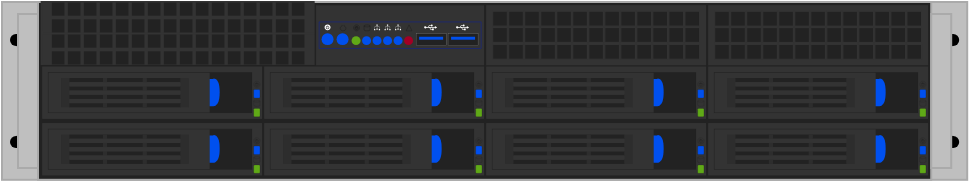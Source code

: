 <mxfile version="24.4.0" type="device">
  <diagram name="Page-1" id="KZN-zyBD-0XipZeYQRDT">
    <mxGraphModel dx="710" dy="410" grid="1" gridSize="10" guides="1" tooltips="1" connect="1" arrows="1" fold="1" page="1" pageScale="1" pageWidth="500" pageHeight="200" math="0" shadow="0">
      <root>
        <mxCell id="0" />
        <mxCell id="1" parent="0" />
        <mxCell id="JdL9-djjlSlwG32NaNs0-511" value="" style="group" vertex="1" connectable="0" parent="1">
          <mxGeometry x="9" y="56" width="482.6" height="88.9" as="geometry" />
        </mxCell>
        <mxCell id="9eh16xiQdjSHdPkHuFP6-378" value="" style="rounded=0;whiteSpace=wrap;html=1;strokeColor=#aaaaaa;fillColor=#bfbfbf;strokeWidth=1;container=0;part=1;movable=1;resizable=1;rotatable=1;deletable=1;editable=1;locked=0;connectable=1;" parent="JdL9-djjlSlwG32NaNs0-511" vertex="1">
          <mxGeometry width="482.6" height="88.9" as="geometry" />
        </mxCell>
        <mxCell id="9eh16xiQdjSHdPkHuFP6-379" value="" style="rounded=0;whiteSpace=wrap;html=1;strokeColor=#aaaaaa;fillColor=#222222;strokeWidth=1;movable=1;resizable=1;rotatable=1;deletable=1;editable=1;locked=0;connectable=1;container=0;" parent="JdL9-djjlSlwG32NaNs0-511" vertex="1">
          <mxGeometry x="18" width="446.6" height="88.9" as="geometry" />
        </mxCell>
        <mxCell id="Tk_3Gi3uglissdDTNCGx-26" value="" style="group" parent="JdL9-djjlSlwG32NaNs0-511" vertex="1" connectable="0">
          <mxGeometry x="4" y="6.0" width="14.0" height="77" as="geometry" />
        </mxCell>
        <mxCell id="Tk_3Gi3uglissdDTNCGx-27" value="" style="group" parent="Tk_3Gi3uglissdDTNCGx-26" vertex="1" connectable="0">
          <mxGeometry x="0.004" y="60.95" width="10" height="6" as="geometry" />
        </mxCell>
        <mxCell id="Tk_3Gi3uglissdDTNCGx-28" value="" style="rounded=0;whiteSpace=wrap;html=1;fillColor=#000000;fontColor=#ffffff;strokeColor=none;container=0;" parent="Tk_3Gi3uglissdDTNCGx-27" vertex="1">
          <mxGeometry x="3" width="4" height="6" as="geometry" />
        </mxCell>
        <mxCell id="Tk_3Gi3uglissdDTNCGx-29" value="" style="ellipse;whiteSpace=wrap;html=1;aspect=fixed;strokeColor=none;fillColor=#000000;" parent="Tk_3Gi3uglissdDTNCGx-27" vertex="1">
          <mxGeometry x="4" width="6" height="6" as="geometry" />
        </mxCell>
        <mxCell id="Tk_3Gi3uglissdDTNCGx-30" value="" style="ellipse;whiteSpace=wrap;html=1;aspect=fixed;strokeColor=none;fillColor=#000000;" parent="Tk_3Gi3uglissdDTNCGx-27" vertex="1">
          <mxGeometry width="6" height="6" as="geometry" />
        </mxCell>
        <mxCell id="Tk_3Gi3uglissdDTNCGx-31" value="" style="group" parent="Tk_3Gi3uglissdDTNCGx-26" vertex="1" connectable="0">
          <mxGeometry y="10.05" width="10" height="6" as="geometry" />
        </mxCell>
        <mxCell id="Tk_3Gi3uglissdDTNCGx-32" value="" style="rounded=0;whiteSpace=wrap;html=1;fillColor=#000000;fontColor=#ffffff;strokeColor=none;container=0;" parent="Tk_3Gi3uglissdDTNCGx-31" vertex="1">
          <mxGeometry x="3" width="4" height="6" as="geometry" />
        </mxCell>
        <mxCell id="Tk_3Gi3uglissdDTNCGx-33" value="" style="ellipse;whiteSpace=wrap;html=1;aspect=fixed;strokeColor=none;fillColor=#000000;" parent="Tk_3Gi3uglissdDTNCGx-31" vertex="1">
          <mxGeometry x="4" width="6" height="6" as="geometry" />
        </mxCell>
        <mxCell id="Tk_3Gi3uglissdDTNCGx-34" value="" style="ellipse;whiteSpace=wrap;html=1;aspect=fixed;strokeColor=none;fillColor=#000000;" parent="Tk_3Gi3uglissdDTNCGx-31" vertex="1">
          <mxGeometry width="6" height="6" as="geometry" />
        </mxCell>
        <mxCell id="Tk_3Gi3uglissdDTNCGx-35" value="" style="rounded=0;whiteSpace=wrap;html=1;strokeColor=#aaaaaa;fillColor=#bfbfbf;strokeWidth=1;movable=1;resizable=1;rotatable=1;deletable=1;editable=1;locked=0;connectable=1;container=0;" parent="Tk_3Gi3uglissdDTNCGx-26" vertex="1">
          <mxGeometry x="4.0" width="10" height="77" as="geometry" />
        </mxCell>
        <mxCell id="Tk_3Gi3uglissdDTNCGx-36" value="" style="group;flipH=1;" parent="JdL9-djjlSlwG32NaNs0-511" vertex="1" connectable="0">
          <mxGeometry x="464.6" y="6" width="14.0" height="77" as="geometry" />
        </mxCell>
        <mxCell id="Tk_3Gi3uglissdDTNCGx-37" value="" style="group" parent="Tk_3Gi3uglissdDTNCGx-36" vertex="1" connectable="0">
          <mxGeometry x="3.996" y="60.95" width="10" height="6" as="geometry" />
        </mxCell>
        <mxCell id="Tk_3Gi3uglissdDTNCGx-38" value="" style="rounded=0;whiteSpace=wrap;html=1;fillColor=#000000;fontColor=#ffffff;strokeColor=none;container=0;" parent="Tk_3Gi3uglissdDTNCGx-37" vertex="1">
          <mxGeometry x="3" width="4" height="6" as="geometry" />
        </mxCell>
        <mxCell id="Tk_3Gi3uglissdDTNCGx-39" value="" style="ellipse;whiteSpace=wrap;html=1;aspect=fixed;strokeColor=none;fillColor=#000000;" parent="Tk_3Gi3uglissdDTNCGx-37" vertex="1">
          <mxGeometry x="4" width="6" height="6" as="geometry" />
        </mxCell>
        <mxCell id="Tk_3Gi3uglissdDTNCGx-40" value="" style="ellipse;whiteSpace=wrap;html=1;aspect=fixed;strokeColor=none;fillColor=#000000;" parent="Tk_3Gi3uglissdDTNCGx-37" vertex="1">
          <mxGeometry width="6" height="6" as="geometry" />
        </mxCell>
        <mxCell id="Tk_3Gi3uglissdDTNCGx-41" value="" style="group" parent="Tk_3Gi3uglissdDTNCGx-36" vertex="1" connectable="0">
          <mxGeometry x="4.0" y="10.05" width="10" height="6" as="geometry" />
        </mxCell>
        <mxCell id="Tk_3Gi3uglissdDTNCGx-42" value="" style="rounded=0;whiteSpace=wrap;html=1;fillColor=#000000;fontColor=#ffffff;strokeColor=none;container=0;" parent="Tk_3Gi3uglissdDTNCGx-41" vertex="1">
          <mxGeometry x="3" width="4" height="6" as="geometry" />
        </mxCell>
        <mxCell id="Tk_3Gi3uglissdDTNCGx-43" value="" style="ellipse;whiteSpace=wrap;html=1;aspect=fixed;strokeColor=none;fillColor=#000000;" parent="Tk_3Gi3uglissdDTNCGx-41" vertex="1">
          <mxGeometry x="4" width="6" height="6" as="geometry" />
        </mxCell>
        <mxCell id="Tk_3Gi3uglissdDTNCGx-44" value="" style="ellipse;whiteSpace=wrap;html=1;aspect=fixed;strokeColor=none;fillColor=#000000;" parent="Tk_3Gi3uglissdDTNCGx-41" vertex="1">
          <mxGeometry width="6" height="6" as="geometry" />
        </mxCell>
        <mxCell id="Tk_3Gi3uglissdDTNCGx-45" value="" style="rounded=0;whiteSpace=wrap;html=1;strokeColor=#aaaaaa;fillColor=#bfbfbf;strokeWidth=1;movable=1;resizable=1;rotatable=1;deletable=1;editable=1;locked=0;connectable=1;container=0;" parent="Tk_3Gi3uglissdDTNCGx-36" vertex="1">
          <mxGeometry x="3.553e-15" width="10" height="77" as="geometry" />
        </mxCell>
        <mxCell id="JdL9-djjlSlwG32NaNs0-1" value="" style="rounded=0;whiteSpace=wrap;html=1;strokeColor=none;fillColor=#333333;strokeWidth=0.5;movable=1;resizable=1;rotatable=1;deletable=1;editable=1;locked=0;connectable=1;container=0;" vertex="1" parent="JdL9-djjlSlwG32NaNs0-511">
          <mxGeometry x="19.83" y="60.274" width="109.952" height="26.179" as="geometry" />
        </mxCell>
        <mxCell id="JdL9-djjlSlwG32NaNs0-2" value="" style="rounded=0;whiteSpace=wrap;html=1;strokeColor=#222222;fillColor=#222222;strokeWidth=0.5;movable=1;resizable=1;rotatable=1;deletable=1;editable=1;locked=0;connectable=1;container=0;" vertex="1" parent="JdL9-djjlSlwG32NaNs0-511">
          <mxGeometry x="22.971" y="63.415" width="101.575" height="19.896" as="geometry" />
        </mxCell>
        <mxCell id="JdL9-djjlSlwG32NaNs0-3" value="" style="rounded=1;whiteSpace=wrap;html=1;strokeColor=#222222;rotation=0;fillColor=#60a917;fontColor=#ffffff;movable=1;resizable=1;rotatable=1;deletable=1;editable=1;locked=0;connectable=1;container=0;direction=south;strokeWidth=0.1;" vertex="1" parent="JdL9-djjlSlwG32NaNs0-511">
          <mxGeometry x="125.593" y="81.217" width="3.141" height="4.189" as="geometry" />
        </mxCell>
        <mxCell id="JdL9-djjlSlwG32NaNs0-4" value="" style="rounded=1;whiteSpace=wrap;html=1;strokeColor=#222222;rotation=0;fillColor=#0050ef;fontColor=#ffffff;movable=1;resizable=1;rotatable=1;deletable=1;editable=1;locked=0;connectable=1;container=0;direction=south;strokeWidth=0.1;" vertex="1" parent="JdL9-djjlSlwG32NaNs0-511">
          <mxGeometry x="125.593" y="71.792" width="3.141" height="4.189" as="geometry" />
        </mxCell>
        <mxCell id="JdL9-djjlSlwG32NaNs0-5" value="" style="rounded=1;whiteSpace=wrap;html=1;strokeColor=none;fillColor=#0050ef;strokeWidth=0.5;fontColor=#ffffff;glass=0;movable=1;resizable=1;rotatable=1;deletable=1;editable=1;locked=0;connectable=1;container=0;" vertex="1" parent="JdL9-djjlSlwG32NaNs0-511">
          <mxGeometry x="98.367" y="66.557" width="8.377" height="13.613" as="geometry" />
        </mxCell>
        <mxCell id="JdL9-djjlSlwG32NaNs0-6" value="" style="shape=or;whiteSpace=wrap;html=1;fillColor=#0050ef;fontColor=#ffffff;strokeColor=none;movable=1;resizable=1;rotatable=1;deletable=1;editable=1;locked=0;connectable=1;container=0;" vertex="1" parent="JdL9-djjlSlwG32NaNs0-511">
          <mxGeometry x="105.697" y="66.557" width="3.141" height="13.613" as="geometry" />
        </mxCell>
        <mxCell id="JdL9-djjlSlwG32NaNs0-7" value="" style="sketch=0;html=1;strokeColor=#222222;shadow=0;fillColor=none;verticalAlign=top;labelPosition=center;verticalLabelPosition=bottom;shape=mxgraph.gcp2.a7_power;gradientColor=none;strokeWidth=0.1;movable=1;resizable=1;rotatable=1;deletable=1;editable=1;locked=0;connectable=1;container=0;" vertex="1" parent="JdL9-djjlSlwG32NaNs0-511">
          <mxGeometry x="125.593" y="67.604" width="3.141" height="3.142" as="geometry" />
        </mxCell>
        <mxCell id="JdL9-djjlSlwG32NaNs0-8" value="" style="strokeWidth=0.1;html=1;shape=mxgraph.flowchart.database;whiteSpace=wrap;strokeColor=#222222;fillColor=none;movable=1;resizable=1;rotatable=1;deletable=1;editable=1;locked=0;connectable=1;container=0;" vertex="1" parent="JdL9-djjlSlwG32NaNs0-511">
          <mxGeometry x="125.593" y="77.028" width="3.141" height="3.142" as="geometry" />
        </mxCell>
        <mxCell id="JdL9-djjlSlwG32NaNs0-9" value="" style="rounded=0;whiteSpace=wrap;html=1;strokeColor=none;fillColor=#333333;strokeWidth=0.5;movable=1;resizable=1;rotatable=1;deletable=1;editable=1;locked=0;connectable=1;container=0;" vertex="1" parent="JdL9-djjlSlwG32NaNs0-511">
          <mxGeometry x="22.971" y="63.415" width="80.632" height="19.896" as="geometry" />
        </mxCell>
        <mxCell id="JdL9-djjlSlwG32NaNs0-10" value="" style="rounded=0;whiteSpace=wrap;html=1;strokeColor=none;fillColor=#2D2D2D;strokeWidth=0.2;movable=1;resizable=1;rotatable=1;deletable=1;editable=1;locked=0;connectable=1;container=0;" vertex="1" parent="JdL9-djjlSlwG32NaNs0-511">
          <mxGeometry x="88.943" y="66.033" width="4.189" height="14.66" as="geometry" />
        </mxCell>
        <mxCell id="JdL9-djjlSlwG32NaNs0-11" value="" style="rounded=0;whiteSpace=wrap;html=1;strokeColor=none;fillColor=#2D2D2D;strokeWidth=0.2;movable=1;resizable=1;rotatable=1;deletable=1;editable=1;locked=0;connectable=1;container=0;" vertex="1" parent="JdL9-djjlSlwG32NaNs0-511">
          <mxGeometry x="29.254" y="66.033" width="4.189" height="14.66" as="geometry" />
        </mxCell>
        <mxCell id="JdL9-djjlSlwG32NaNs0-12" value="" style="rounded=0;whiteSpace=wrap;html=1;strokeColor=none;fillColor=#222222;strokeWidth=0.2;movable=1;resizable=1;rotatable=1;deletable=1;editable=1;locked=0;connectable=1;container=0;" vertex="1" parent="JdL9-djjlSlwG32NaNs0-511">
          <mxGeometry x="33.443" y="66.033" width="55.5" height="2.094" as="geometry" />
        </mxCell>
        <mxCell id="JdL9-djjlSlwG32NaNs0-13" value="" style="rounded=0;whiteSpace=wrap;html=1;strokeColor=none;fillColor=#222222;strokeWidth=0.2;movable=1;resizable=1;rotatable=1;deletable=1;editable=1;locked=0;connectable=1;container=0;" vertex="1" parent="JdL9-djjlSlwG32NaNs0-511">
          <mxGeometry x="33.443" y="70.222" width="55.5" height="2.094" as="geometry" />
        </mxCell>
        <mxCell id="JdL9-djjlSlwG32NaNs0-14" value="" style="rounded=0;whiteSpace=wrap;html=1;strokeColor=none;fillColor=#222222;strokeWidth=0.2;movable=1;resizable=1;rotatable=1;deletable=1;editable=1;locked=0;connectable=1;container=0;" vertex="1" parent="JdL9-djjlSlwG32NaNs0-511">
          <mxGeometry x="33.443" y="74.41" width="55.5" height="2.094" as="geometry" />
        </mxCell>
        <mxCell id="JdL9-djjlSlwG32NaNs0-15" value="" style="rounded=0;whiteSpace=wrap;html=1;strokeColor=none;fillColor=#222222;strokeWidth=0.2;movable=1;resizable=1;rotatable=1;deletable=1;editable=1;locked=0;connectable=1;container=0;" vertex="1" parent="JdL9-djjlSlwG32NaNs0-511">
          <mxGeometry x="33.443" y="78.599" width="55.5" height="2.094" as="geometry" />
        </mxCell>
        <mxCell id="JdL9-djjlSlwG32NaNs0-16" value="" style="rounded=0;whiteSpace=wrap;html=1;strokeColor=none;fillColor=#2D2D2D;strokeWidth=0.2;movable=1;resizable=1;rotatable=1;deletable=1;editable=1;locked=0;connectable=1;container=0;" vertex="1" parent="JdL9-djjlSlwG32NaNs0-511">
          <mxGeometry x="50.198" y="66.033" width="2.094" height="14.66" as="geometry" />
        </mxCell>
        <mxCell id="JdL9-djjlSlwG32NaNs0-17" value="" style="rounded=0;whiteSpace=wrap;html=1;strokeColor=none;fillColor=#2D2D2D;strokeWidth=0.2;movable=1;resizable=1;rotatable=1;deletable=1;editable=1;locked=0;connectable=1;container=0;" vertex="1" parent="JdL9-djjlSlwG32NaNs0-511">
          <mxGeometry x="70.094" y="66.033" width="2.094" height="14.66" as="geometry" />
        </mxCell>
        <mxCell id="JdL9-djjlSlwG32NaNs0-18" value="" style="rounded=0;whiteSpace=wrap;html=1;strokeColor=none;fillColor=#333333;strokeWidth=0.5;movable=1;resizable=1;rotatable=1;deletable=1;editable=1;locked=0;connectable=1;container=0;" vertex="1" parent="JdL9-djjlSlwG32NaNs0-511">
          <mxGeometry x="33.443" y="76.505" width="55.5" height="2.094" as="geometry" />
        </mxCell>
        <mxCell id="JdL9-djjlSlwG32NaNs0-19" value="" style="rounded=0;whiteSpace=wrap;html=1;strokeColor=none;fillColor=#333333;strokeWidth=0.5;movable=1;resizable=1;rotatable=1;deletable=1;editable=1;locked=0;connectable=1;container=0;" vertex="1" parent="JdL9-djjlSlwG32NaNs0-511">
          <mxGeometry x="33.443" y="72.316" width="55.5" height="2.094" as="geometry" />
        </mxCell>
        <mxCell id="JdL9-djjlSlwG32NaNs0-20" value="" style="rounded=0;whiteSpace=wrap;html=1;strokeColor=none;fillColor=#333333;strokeWidth=0.5;movable=1;resizable=1;rotatable=1;deletable=1;editable=1;locked=0;connectable=1;container=0;" vertex="1" parent="JdL9-djjlSlwG32NaNs0-511">
          <mxGeometry x="33.443" y="68.127" width="55.5" height="2.094" as="geometry" />
        </mxCell>
        <mxCell id="JdL9-djjlSlwG32NaNs0-21" value="" style="rounded=0;whiteSpace=wrap;html=1;strokeColor=none;fillColor=#333333;strokeWidth=0.5;movable=1;resizable=1;rotatable=1;deletable=1;editable=1;locked=0;connectable=1;container=0;" vertex="1" parent="JdL9-djjlSlwG32NaNs0-511">
          <mxGeometry x="130.829" y="60.274" width="109.952" height="26.179" as="geometry" />
        </mxCell>
        <mxCell id="JdL9-djjlSlwG32NaNs0-22" value="" style="rounded=0;whiteSpace=wrap;html=1;strokeColor=#222222;fillColor=#222222;strokeWidth=0.5;movable=1;resizable=1;rotatable=1;deletable=1;editable=1;locked=0;connectable=1;container=0;" vertex="1" parent="JdL9-djjlSlwG32NaNs0-511">
          <mxGeometry x="133.971" y="63.415" width="101.575" height="19.896" as="geometry" />
        </mxCell>
        <mxCell id="JdL9-djjlSlwG32NaNs0-23" value="" style="rounded=1;whiteSpace=wrap;html=1;strokeColor=#222222;rotation=0;fillColor=#60a917;fontColor=#ffffff;movable=1;resizable=1;rotatable=1;deletable=1;editable=1;locked=0;connectable=1;container=0;direction=south;strokeWidth=0.1;" vertex="1" parent="JdL9-djjlSlwG32NaNs0-511">
          <mxGeometry x="236.593" y="81.217" width="3.141" height="4.189" as="geometry" />
        </mxCell>
        <mxCell id="JdL9-djjlSlwG32NaNs0-24" value="" style="rounded=1;whiteSpace=wrap;html=1;strokeColor=#222222;rotation=0;fillColor=#0050ef;fontColor=#ffffff;movable=1;resizable=1;rotatable=1;deletable=1;editable=1;locked=0;connectable=1;container=0;direction=south;strokeWidth=0.1;" vertex="1" parent="JdL9-djjlSlwG32NaNs0-511">
          <mxGeometry x="236.593" y="71.792" width="3.141" height="4.189" as="geometry" />
        </mxCell>
        <mxCell id="JdL9-djjlSlwG32NaNs0-25" value="" style="rounded=1;whiteSpace=wrap;html=1;strokeColor=none;fillColor=#0050ef;strokeWidth=0.5;fontColor=#ffffff;glass=0;movable=1;resizable=1;rotatable=1;deletable=1;editable=1;locked=0;connectable=1;container=0;" vertex="1" parent="JdL9-djjlSlwG32NaNs0-511">
          <mxGeometry x="209.367" y="66.557" width="8.377" height="13.613" as="geometry" />
        </mxCell>
        <mxCell id="JdL9-djjlSlwG32NaNs0-26" value="" style="shape=or;whiteSpace=wrap;html=1;fillColor=#0050ef;fontColor=#ffffff;strokeColor=none;movable=1;resizable=1;rotatable=1;deletable=1;editable=1;locked=0;connectable=1;container=0;" vertex="1" parent="JdL9-djjlSlwG32NaNs0-511">
          <mxGeometry x="216.697" y="66.557" width="3.141" height="13.613" as="geometry" />
        </mxCell>
        <mxCell id="JdL9-djjlSlwG32NaNs0-27" value="" style="sketch=0;html=1;strokeColor=#222222;shadow=0;fillColor=none;verticalAlign=top;labelPosition=center;verticalLabelPosition=bottom;shape=mxgraph.gcp2.a7_power;gradientColor=none;strokeWidth=0.1;movable=1;resizable=1;rotatable=1;deletable=1;editable=1;locked=0;connectable=1;container=0;" vertex="1" parent="JdL9-djjlSlwG32NaNs0-511">
          <mxGeometry x="236.593" y="67.604" width="3.141" height="3.142" as="geometry" />
        </mxCell>
        <mxCell id="JdL9-djjlSlwG32NaNs0-28" value="" style="strokeWidth=0.1;html=1;shape=mxgraph.flowchart.database;whiteSpace=wrap;strokeColor=#222222;fillColor=none;movable=1;resizable=1;rotatable=1;deletable=1;editable=1;locked=0;connectable=1;container=0;" vertex="1" parent="JdL9-djjlSlwG32NaNs0-511">
          <mxGeometry x="236.593" y="77.028" width="3.141" height="3.142" as="geometry" />
        </mxCell>
        <mxCell id="JdL9-djjlSlwG32NaNs0-29" value="" style="rounded=0;whiteSpace=wrap;html=1;strokeColor=none;fillColor=#333333;strokeWidth=0.5;movable=1;resizable=1;rotatable=1;deletable=1;editable=1;locked=0;connectable=1;container=0;" vertex="1" parent="JdL9-djjlSlwG32NaNs0-511">
          <mxGeometry x="133.971" y="63.415" width="80.632" height="19.896" as="geometry" />
        </mxCell>
        <mxCell id="JdL9-djjlSlwG32NaNs0-30" value="" style="rounded=0;whiteSpace=wrap;html=1;strokeColor=none;fillColor=#2D2D2D;strokeWidth=0.2;movable=1;resizable=1;rotatable=1;deletable=1;editable=1;locked=0;connectable=1;container=0;" vertex="1" parent="JdL9-djjlSlwG32NaNs0-511">
          <mxGeometry x="199.942" y="66.033" width="4.189" height="14.66" as="geometry" />
        </mxCell>
        <mxCell id="JdL9-djjlSlwG32NaNs0-31" value="" style="rounded=0;whiteSpace=wrap;html=1;strokeColor=none;fillColor=#2D2D2D;strokeWidth=0.2;movable=1;resizable=1;rotatable=1;deletable=1;editable=1;locked=0;connectable=1;container=0;" vertex="1" parent="JdL9-djjlSlwG32NaNs0-511">
          <mxGeometry x="140.254" y="66.033" width="4.189" height="14.66" as="geometry" />
        </mxCell>
        <mxCell id="JdL9-djjlSlwG32NaNs0-32" value="" style="rounded=0;whiteSpace=wrap;html=1;strokeColor=none;fillColor=#222222;strokeWidth=0.2;movable=1;resizable=1;rotatable=1;deletable=1;editable=1;locked=0;connectable=1;container=0;" vertex="1" parent="JdL9-djjlSlwG32NaNs0-511">
          <mxGeometry x="144.442" y="66.033" width="55.5" height="2.094" as="geometry" />
        </mxCell>
        <mxCell id="JdL9-djjlSlwG32NaNs0-33" value="" style="rounded=0;whiteSpace=wrap;html=1;strokeColor=none;fillColor=#222222;strokeWidth=0.2;movable=1;resizable=1;rotatable=1;deletable=1;editable=1;locked=0;connectable=1;container=0;" vertex="1" parent="JdL9-djjlSlwG32NaNs0-511">
          <mxGeometry x="144.442" y="70.222" width="55.5" height="2.094" as="geometry" />
        </mxCell>
        <mxCell id="JdL9-djjlSlwG32NaNs0-34" value="" style="rounded=0;whiteSpace=wrap;html=1;strokeColor=none;fillColor=#222222;strokeWidth=0.2;movable=1;resizable=1;rotatable=1;deletable=1;editable=1;locked=0;connectable=1;container=0;" vertex="1" parent="JdL9-djjlSlwG32NaNs0-511">
          <mxGeometry x="144.442" y="74.41" width="55.5" height="2.094" as="geometry" />
        </mxCell>
        <mxCell id="JdL9-djjlSlwG32NaNs0-35" value="" style="rounded=0;whiteSpace=wrap;html=1;strokeColor=none;fillColor=#222222;strokeWidth=0.2;movable=1;resizable=1;rotatable=1;deletable=1;editable=1;locked=0;connectable=1;container=0;" vertex="1" parent="JdL9-djjlSlwG32NaNs0-511">
          <mxGeometry x="144.442" y="78.599" width="55.5" height="2.094" as="geometry" />
        </mxCell>
        <mxCell id="JdL9-djjlSlwG32NaNs0-36" value="" style="rounded=0;whiteSpace=wrap;html=1;strokeColor=none;fillColor=#2D2D2D;strokeWidth=0.2;movable=1;resizable=1;rotatable=1;deletable=1;editable=1;locked=0;connectable=1;container=0;" vertex="1" parent="JdL9-djjlSlwG32NaNs0-511">
          <mxGeometry x="161.197" y="66.033" width="2.094" height="14.66" as="geometry" />
        </mxCell>
        <mxCell id="JdL9-djjlSlwG32NaNs0-37" value="" style="rounded=0;whiteSpace=wrap;html=1;strokeColor=none;fillColor=#2D2D2D;strokeWidth=0.2;movable=1;resizable=1;rotatable=1;deletable=1;editable=1;locked=0;connectable=1;container=0;" vertex="1" parent="JdL9-djjlSlwG32NaNs0-511">
          <mxGeometry x="181.093" y="66.033" width="2.094" height="14.66" as="geometry" />
        </mxCell>
        <mxCell id="JdL9-djjlSlwG32NaNs0-38" value="" style="rounded=0;whiteSpace=wrap;html=1;strokeColor=none;fillColor=#333333;strokeWidth=0.5;movable=1;resizable=1;rotatable=1;deletable=1;editable=1;locked=0;connectable=1;container=0;" vertex="1" parent="JdL9-djjlSlwG32NaNs0-511">
          <mxGeometry x="144.442" y="76.505" width="55.5" height="2.094" as="geometry" />
        </mxCell>
        <mxCell id="JdL9-djjlSlwG32NaNs0-39" value="" style="rounded=0;whiteSpace=wrap;html=1;strokeColor=none;fillColor=#333333;strokeWidth=0.5;movable=1;resizable=1;rotatable=1;deletable=1;editable=1;locked=0;connectable=1;container=0;" vertex="1" parent="JdL9-djjlSlwG32NaNs0-511">
          <mxGeometry x="144.442" y="72.316" width="55.5" height="2.094" as="geometry" />
        </mxCell>
        <mxCell id="JdL9-djjlSlwG32NaNs0-40" value="" style="rounded=0;whiteSpace=wrap;html=1;strokeColor=none;fillColor=#333333;strokeWidth=0.5;movable=1;resizable=1;rotatable=1;deletable=1;editable=1;locked=0;connectable=1;container=0;" vertex="1" parent="JdL9-djjlSlwG32NaNs0-511">
          <mxGeometry x="144.442" y="68.127" width="55.5" height="2.094" as="geometry" />
        </mxCell>
        <mxCell id="JdL9-djjlSlwG32NaNs0-41" value="" style="rounded=0;whiteSpace=wrap;html=1;strokeColor=none;fillColor=#333333;strokeWidth=0.5;movable=1;resizable=1;rotatable=1;deletable=1;editable=1;locked=0;connectable=1;container=0;" vertex="1" parent="JdL9-djjlSlwG32NaNs0-511">
          <mxGeometry x="241.829" y="60.274" width="109.952" height="26.179" as="geometry" />
        </mxCell>
        <mxCell id="JdL9-djjlSlwG32NaNs0-42" value="" style="rounded=0;whiteSpace=wrap;html=1;strokeColor=#222222;fillColor=#222222;strokeWidth=0.5;movable=1;resizable=1;rotatable=1;deletable=1;editable=1;locked=0;connectable=1;container=0;" vertex="1" parent="JdL9-djjlSlwG32NaNs0-511">
          <mxGeometry x="244.97" y="63.415" width="101.575" height="19.896" as="geometry" />
        </mxCell>
        <mxCell id="JdL9-djjlSlwG32NaNs0-43" value="" style="rounded=1;whiteSpace=wrap;html=1;strokeColor=#222222;rotation=0;fillColor=#60a917;fontColor=#ffffff;movable=1;resizable=1;rotatable=1;deletable=1;editable=1;locked=0;connectable=1;container=0;direction=south;strokeWidth=0.1;" vertex="1" parent="JdL9-djjlSlwG32NaNs0-511">
          <mxGeometry x="347.592" y="81.217" width="3.141" height="4.189" as="geometry" />
        </mxCell>
        <mxCell id="JdL9-djjlSlwG32NaNs0-44" value="" style="rounded=1;whiteSpace=wrap;html=1;strokeColor=#222222;rotation=0;fillColor=#0050ef;fontColor=#ffffff;movable=1;resizable=1;rotatable=1;deletable=1;editable=1;locked=0;connectable=1;container=0;direction=south;strokeWidth=0.1;" vertex="1" parent="JdL9-djjlSlwG32NaNs0-511">
          <mxGeometry x="347.592" y="71.792" width="3.141" height="4.189" as="geometry" />
        </mxCell>
        <mxCell id="JdL9-djjlSlwG32NaNs0-45" value="" style="rounded=1;whiteSpace=wrap;html=1;strokeColor=none;fillColor=#0050ef;strokeWidth=0.5;fontColor=#ffffff;glass=0;movable=1;resizable=1;rotatable=1;deletable=1;editable=1;locked=0;connectable=1;container=0;" vertex="1" parent="JdL9-djjlSlwG32NaNs0-511">
          <mxGeometry x="320.366" y="66.557" width="8.377" height="13.613" as="geometry" />
        </mxCell>
        <mxCell id="JdL9-djjlSlwG32NaNs0-46" value="" style="shape=or;whiteSpace=wrap;html=1;fillColor=#0050ef;fontColor=#ffffff;strokeColor=none;movable=1;resizable=1;rotatable=1;deletable=1;editable=1;locked=0;connectable=1;container=0;" vertex="1" parent="JdL9-djjlSlwG32NaNs0-511">
          <mxGeometry x="327.696" y="66.557" width="3.141" height="13.613" as="geometry" />
        </mxCell>
        <mxCell id="JdL9-djjlSlwG32NaNs0-47" value="" style="sketch=0;html=1;strokeColor=#222222;shadow=0;fillColor=none;verticalAlign=top;labelPosition=center;verticalLabelPosition=bottom;shape=mxgraph.gcp2.a7_power;gradientColor=none;strokeWidth=0.1;movable=1;resizable=1;rotatable=1;deletable=1;editable=1;locked=0;connectable=1;container=0;" vertex="1" parent="JdL9-djjlSlwG32NaNs0-511">
          <mxGeometry x="347.592" y="67.604" width="3.141" height="3.142" as="geometry" />
        </mxCell>
        <mxCell id="JdL9-djjlSlwG32NaNs0-48" value="" style="strokeWidth=0.1;html=1;shape=mxgraph.flowchart.database;whiteSpace=wrap;strokeColor=#222222;fillColor=none;movable=1;resizable=1;rotatable=1;deletable=1;editable=1;locked=0;connectable=1;container=0;" vertex="1" parent="JdL9-djjlSlwG32NaNs0-511">
          <mxGeometry x="347.592" y="77.028" width="3.141" height="3.142" as="geometry" />
        </mxCell>
        <mxCell id="JdL9-djjlSlwG32NaNs0-49" value="" style="rounded=0;whiteSpace=wrap;html=1;strokeColor=none;fillColor=#333333;strokeWidth=0.5;movable=1;resizable=1;rotatable=1;deletable=1;editable=1;locked=0;connectable=1;container=0;" vertex="1" parent="JdL9-djjlSlwG32NaNs0-511">
          <mxGeometry x="244.97" y="63.415" width="80.632" height="19.896" as="geometry" />
        </mxCell>
        <mxCell id="JdL9-djjlSlwG32NaNs0-50" value="" style="rounded=0;whiteSpace=wrap;html=1;strokeColor=none;fillColor=#2D2D2D;strokeWidth=0.2;movable=1;resizable=1;rotatable=1;deletable=1;editable=1;locked=0;connectable=1;container=0;" vertex="1" parent="JdL9-djjlSlwG32NaNs0-511">
          <mxGeometry x="310.941" y="66.033" width="4.189" height="14.66" as="geometry" />
        </mxCell>
        <mxCell id="JdL9-djjlSlwG32NaNs0-51" value="" style="rounded=0;whiteSpace=wrap;html=1;strokeColor=none;fillColor=#2D2D2D;strokeWidth=0.2;movable=1;resizable=1;rotatable=1;deletable=1;editable=1;locked=0;connectable=1;container=0;" vertex="1" parent="JdL9-djjlSlwG32NaNs0-511">
          <mxGeometry x="251.253" y="66.033" width="4.189" height="14.66" as="geometry" />
        </mxCell>
        <mxCell id="JdL9-djjlSlwG32NaNs0-52" value="" style="rounded=0;whiteSpace=wrap;html=1;strokeColor=none;fillColor=#222222;strokeWidth=0.2;movable=1;resizable=1;rotatable=1;deletable=1;editable=1;locked=0;connectable=1;container=0;" vertex="1" parent="JdL9-djjlSlwG32NaNs0-511">
          <mxGeometry x="255.442" y="66.033" width="55.5" height="2.094" as="geometry" />
        </mxCell>
        <mxCell id="JdL9-djjlSlwG32NaNs0-53" value="" style="rounded=0;whiteSpace=wrap;html=1;strokeColor=none;fillColor=#222222;strokeWidth=0.2;movable=1;resizable=1;rotatable=1;deletable=1;editable=1;locked=0;connectable=1;container=0;" vertex="1" parent="JdL9-djjlSlwG32NaNs0-511">
          <mxGeometry x="255.442" y="70.222" width="55.5" height="2.094" as="geometry" />
        </mxCell>
        <mxCell id="JdL9-djjlSlwG32NaNs0-54" value="" style="rounded=0;whiteSpace=wrap;html=1;strokeColor=none;fillColor=#222222;strokeWidth=0.2;movable=1;resizable=1;rotatable=1;deletable=1;editable=1;locked=0;connectable=1;container=0;" vertex="1" parent="JdL9-djjlSlwG32NaNs0-511">
          <mxGeometry x="255.442" y="74.41" width="55.5" height="2.094" as="geometry" />
        </mxCell>
        <mxCell id="JdL9-djjlSlwG32NaNs0-55" value="" style="rounded=0;whiteSpace=wrap;html=1;strokeColor=none;fillColor=#222222;strokeWidth=0.2;movable=1;resizable=1;rotatable=1;deletable=1;editable=1;locked=0;connectable=1;container=0;" vertex="1" parent="JdL9-djjlSlwG32NaNs0-511">
          <mxGeometry x="255.442" y="78.599" width="55.5" height="2.094" as="geometry" />
        </mxCell>
        <mxCell id="JdL9-djjlSlwG32NaNs0-56" value="" style="rounded=0;whiteSpace=wrap;html=1;strokeColor=none;fillColor=#2D2D2D;strokeWidth=0.2;movable=1;resizable=1;rotatable=1;deletable=1;editable=1;locked=0;connectable=1;container=0;" vertex="1" parent="JdL9-djjlSlwG32NaNs0-511">
          <mxGeometry x="272.196" y="66.033" width="2.094" height="14.66" as="geometry" />
        </mxCell>
        <mxCell id="JdL9-djjlSlwG32NaNs0-57" value="" style="rounded=0;whiteSpace=wrap;html=1;strokeColor=none;fillColor=#2D2D2D;strokeWidth=0.2;movable=1;resizable=1;rotatable=1;deletable=1;editable=1;locked=0;connectable=1;container=0;" vertex="1" parent="JdL9-djjlSlwG32NaNs0-511">
          <mxGeometry x="292.092" y="66.033" width="2.094" height="14.66" as="geometry" />
        </mxCell>
        <mxCell id="JdL9-djjlSlwG32NaNs0-58" value="" style="rounded=0;whiteSpace=wrap;html=1;strokeColor=none;fillColor=#333333;strokeWidth=0.5;movable=1;resizable=1;rotatable=1;deletable=1;editable=1;locked=0;connectable=1;container=0;" vertex="1" parent="JdL9-djjlSlwG32NaNs0-511">
          <mxGeometry x="255.442" y="76.505" width="55.5" height="2.094" as="geometry" />
        </mxCell>
        <mxCell id="JdL9-djjlSlwG32NaNs0-59" value="" style="rounded=0;whiteSpace=wrap;html=1;strokeColor=none;fillColor=#333333;strokeWidth=0.5;movable=1;resizable=1;rotatable=1;deletable=1;editable=1;locked=0;connectable=1;container=0;" vertex="1" parent="JdL9-djjlSlwG32NaNs0-511">
          <mxGeometry x="255.442" y="72.316" width="55.5" height="2.094" as="geometry" />
        </mxCell>
        <mxCell id="JdL9-djjlSlwG32NaNs0-60" value="" style="rounded=0;whiteSpace=wrap;html=1;strokeColor=none;fillColor=#333333;strokeWidth=0.5;movable=1;resizable=1;rotatable=1;deletable=1;editable=1;locked=0;connectable=1;container=0;" vertex="1" parent="JdL9-djjlSlwG32NaNs0-511">
          <mxGeometry x="255.442" y="68.127" width="55.5" height="2.094" as="geometry" />
        </mxCell>
        <mxCell id="JdL9-djjlSlwG32NaNs0-61" value="" style="rounded=0;whiteSpace=wrap;html=1;strokeColor=none;fillColor=#333333;strokeWidth=0.5;movable=1;resizable=1;rotatable=1;deletable=1;editable=1;locked=0;connectable=1;container=0;" vertex="1" parent="JdL9-djjlSlwG32NaNs0-511">
          <mxGeometry x="352.828" y="60.274" width="109.952" height="26.179" as="geometry" />
        </mxCell>
        <mxCell id="JdL9-djjlSlwG32NaNs0-62" value="" style="rounded=0;whiteSpace=wrap;html=1;strokeColor=#222222;fillColor=#222222;strokeWidth=0.5;movable=1;resizable=1;rotatable=1;deletable=1;editable=1;locked=0;connectable=1;container=0;" vertex="1" parent="JdL9-djjlSlwG32NaNs0-511">
          <mxGeometry x="355.969" y="63.415" width="101.575" height="19.896" as="geometry" />
        </mxCell>
        <mxCell id="JdL9-djjlSlwG32NaNs0-63" value="" style="rounded=1;whiteSpace=wrap;html=1;strokeColor=#222222;rotation=0;fillColor=#60a917;fontColor=#ffffff;movable=1;resizable=1;rotatable=1;deletable=1;editable=1;locked=0;connectable=1;container=0;direction=south;strokeWidth=0.1;" vertex="1" parent="JdL9-djjlSlwG32NaNs0-511">
          <mxGeometry x="458.591" y="81.217" width="3.141" height="4.189" as="geometry" />
        </mxCell>
        <mxCell id="JdL9-djjlSlwG32NaNs0-64" value="" style="rounded=1;whiteSpace=wrap;html=1;strokeColor=#222222;rotation=0;fillColor=#0050ef;fontColor=#ffffff;movable=1;resizable=1;rotatable=1;deletable=1;editable=1;locked=0;connectable=1;container=0;direction=south;strokeWidth=0.1;" vertex="1" parent="JdL9-djjlSlwG32NaNs0-511">
          <mxGeometry x="458.591" y="71.792" width="3.141" height="4.189" as="geometry" />
        </mxCell>
        <mxCell id="JdL9-djjlSlwG32NaNs0-65" value="" style="rounded=1;whiteSpace=wrap;html=1;strokeColor=none;fillColor=#0050ef;strokeWidth=0.5;fontColor=#ffffff;glass=0;movable=1;resizable=1;rotatable=1;deletable=1;editable=1;locked=0;connectable=1;container=0;" vertex="1" parent="JdL9-djjlSlwG32NaNs0-511">
          <mxGeometry x="431.365" y="66.557" width="8.377" height="13.613" as="geometry" />
        </mxCell>
        <mxCell id="JdL9-djjlSlwG32NaNs0-66" value="" style="shape=or;whiteSpace=wrap;html=1;fillColor=#0050ef;fontColor=#ffffff;strokeColor=none;movable=1;resizable=1;rotatable=1;deletable=1;editable=1;locked=0;connectable=1;container=0;" vertex="1" parent="JdL9-djjlSlwG32NaNs0-511">
          <mxGeometry x="438.695" y="66.557" width="3.141" height="13.613" as="geometry" />
        </mxCell>
        <mxCell id="JdL9-djjlSlwG32NaNs0-67" value="" style="sketch=0;html=1;strokeColor=#222222;shadow=0;fillColor=none;verticalAlign=top;labelPosition=center;verticalLabelPosition=bottom;shape=mxgraph.gcp2.a7_power;gradientColor=none;strokeWidth=0.1;movable=1;resizable=1;rotatable=1;deletable=1;editable=1;locked=0;connectable=1;container=0;" vertex="1" parent="JdL9-djjlSlwG32NaNs0-511">
          <mxGeometry x="458.591" y="67.604" width="3.141" height="3.142" as="geometry" />
        </mxCell>
        <mxCell id="JdL9-djjlSlwG32NaNs0-68" value="" style="strokeWidth=0.1;html=1;shape=mxgraph.flowchart.database;whiteSpace=wrap;strokeColor=#222222;fillColor=none;movable=1;resizable=1;rotatable=1;deletable=1;editable=1;locked=0;connectable=1;container=0;" vertex="1" parent="JdL9-djjlSlwG32NaNs0-511">
          <mxGeometry x="458.591" y="77.028" width="3.141" height="3.142" as="geometry" />
        </mxCell>
        <mxCell id="JdL9-djjlSlwG32NaNs0-69" value="" style="rounded=0;whiteSpace=wrap;html=1;strokeColor=none;fillColor=#333333;strokeWidth=0.5;movable=1;resizable=1;rotatable=1;deletable=1;editable=1;locked=0;connectable=1;container=0;" vertex="1" parent="JdL9-djjlSlwG32NaNs0-511">
          <mxGeometry x="355.969" y="63.415" width="80.632" height="19.896" as="geometry" />
        </mxCell>
        <mxCell id="JdL9-djjlSlwG32NaNs0-70" value="" style="rounded=0;whiteSpace=wrap;html=1;strokeColor=none;fillColor=#2D2D2D;strokeWidth=0.2;movable=1;resizable=1;rotatable=1;deletable=1;editable=1;locked=0;connectable=1;container=0;" vertex="1" parent="JdL9-djjlSlwG32NaNs0-511">
          <mxGeometry x="421.941" y="66.033" width="4.189" height="14.66" as="geometry" />
        </mxCell>
        <mxCell id="JdL9-djjlSlwG32NaNs0-71" value="" style="rounded=0;whiteSpace=wrap;html=1;strokeColor=none;fillColor=#2D2D2D;strokeWidth=0.2;movable=1;resizable=1;rotatable=1;deletable=1;editable=1;locked=0;connectable=1;container=0;" vertex="1" parent="JdL9-djjlSlwG32NaNs0-511">
          <mxGeometry x="362.252" y="66.033" width="4.189" height="14.66" as="geometry" />
        </mxCell>
        <mxCell id="JdL9-djjlSlwG32NaNs0-72" value="" style="rounded=0;whiteSpace=wrap;html=1;strokeColor=none;fillColor=#222222;strokeWidth=0.2;movable=1;resizable=1;rotatable=1;deletable=1;editable=1;locked=0;connectable=1;container=0;" vertex="1" parent="JdL9-djjlSlwG32NaNs0-511">
          <mxGeometry x="366.441" y="66.033" width="55.5" height="2.094" as="geometry" />
        </mxCell>
        <mxCell id="JdL9-djjlSlwG32NaNs0-73" value="" style="rounded=0;whiteSpace=wrap;html=1;strokeColor=none;fillColor=#222222;strokeWidth=0.2;movable=1;resizable=1;rotatable=1;deletable=1;editable=1;locked=0;connectable=1;container=0;" vertex="1" parent="JdL9-djjlSlwG32NaNs0-511">
          <mxGeometry x="366.441" y="70.222" width="55.5" height="2.094" as="geometry" />
        </mxCell>
        <mxCell id="JdL9-djjlSlwG32NaNs0-74" value="" style="rounded=0;whiteSpace=wrap;html=1;strokeColor=none;fillColor=#222222;strokeWidth=0.2;movable=1;resizable=1;rotatable=1;deletable=1;editable=1;locked=0;connectable=1;container=0;" vertex="1" parent="JdL9-djjlSlwG32NaNs0-511">
          <mxGeometry x="366.441" y="74.41" width="55.5" height="2.094" as="geometry" />
        </mxCell>
        <mxCell id="JdL9-djjlSlwG32NaNs0-75" value="" style="rounded=0;whiteSpace=wrap;html=1;strokeColor=none;fillColor=#222222;strokeWidth=0.2;movable=1;resizable=1;rotatable=1;deletable=1;editable=1;locked=0;connectable=1;container=0;" vertex="1" parent="JdL9-djjlSlwG32NaNs0-511">
          <mxGeometry x="366.441" y="78.599" width="55.5" height="2.094" as="geometry" />
        </mxCell>
        <mxCell id="JdL9-djjlSlwG32NaNs0-76" value="" style="rounded=0;whiteSpace=wrap;html=1;strokeColor=none;fillColor=#2D2D2D;strokeWidth=0.2;movable=1;resizable=1;rotatable=1;deletable=1;editable=1;locked=0;connectable=1;container=0;" vertex="1" parent="JdL9-djjlSlwG32NaNs0-511">
          <mxGeometry x="383.196" y="66.033" width="2.094" height="14.66" as="geometry" />
        </mxCell>
        <mxCell id="JdL9-djjlSlwG32NaNs0-77" value="" style="rounded=0;whiteSpace=wrap;html=1;strokeColor=none;fillColor=#2D2D2D;strokeWidth=0.2;movable=1;resizable=1;rotatable=1;deletable=1;editable=1;locked=0;connectable=1;container=0;" vertex="1" parent="JdL9-djjlSlwG32NaNs0-511">
          <mxGeometry x="403.092" y="66.033" width="2.094" height="14.66" as="geometry" />
        </mxCell>
        <mxCell id="JdL9-djjlSlwG32NaNs0-78" value="" style="rounded=0;whiteSpace=wrap;html=1;strokeColor=none;fillColor=#333333;strokeWidth=0.5;movable=1;resizable=1;rotatable=1;deletable=1;editable=1;locked=0;connectable=1;container=0;" vertex="1" parent="JdL9-djjlSlwG32NaNs0-511">
          <mxGeometry x="366.441" y="76.505" width="55.5" height="2.094" as="geometry" />
        </mxCell>
        <mxCell id="JdL9-djjlSlwG32NaNs0-79" value="" style="rounded=0;whiteSpace=wrap;html=1;strokeColor=none;fillColor=#333333;strokeWidth=0.5;movable=1;resizable=1;rotatable=1;deletable=1;editable=1;locked=0;connectable=1;container=0;" vertex="1" parent="JdL9-djjlSlwG32NaNs0-511">
          <mxGeometry x="366.441" y="72.316" width="55.5" height="2.094" as="geometry" />
        </mxCell>
        <mxCell id="JdL9-djjlSlwG32NaNs0-80" value="" style="rounded=0;whiteSpace=wrap;html=1;strokeColor=none;fillColor=#333333;strokeWidth=0.5;movable=1;resizable=1;rotatable=1;deletable=1;editable=1;locked=0;connectable=1;container=0;" vertex="1" parent="JdL9-djjlSlwG32NaNs0-511">
          <mxGeometry x="366.441" y="68.127" width="55.5" height="2.094" as="geometry" />
        </mxCell>
        <mxCell id="JdL9-djjlSlwG32NaNs0-81" value="" style="rounded=0;whiteSpace=wrap;html=1;strokeColor=none;fillColor=#333333;strokeWidth=0.5;movable=1;resizable=1;rotatable=1;deletable=1;editable=1;locked=0;connectable=1;container=0;" vertex="1" parent="JdL9-djjlSlwG32NaNs0-511">
          <mxGeometry x="19.83" y="32" width="109.952" height="26.179" as="geometry" />
        </mxCell>
        <mxCell id="JdL9-djjlSlwG32NaNs0-82" value="" style="rounded=0;whiteSpace=wrap;html=1;strokeColor=#222222;fillColor=#222222;strokeWidth=0.5;movable=1;resizable=1;rotatable=1;deletable=1;editable=1;locked=0;connectable=1;container=0;" vertex="1" parent="JdL9-djjlSlwG32NaNs0-511">
          <mxGeometry x="22.971" y="35.142" width="101.575" height="19.896" as="geometry" />
        </mxCell>
        <mxCell id="JdL9-djjlSlwG32NaNs0-83" value="" style="rounded=1;whiteSpace=wrap;html=1;strokeColor=#222222;rotation=0;fillColor=#60a917;fontColor=#ffffff;movable=1;resizable=1;rotatable=1;deletable=1;editable=1;locked=0;connectable=1;container=0;direction=south;strokeWidth=0.1;" vertex="1" parent="JdL9-djjlSlwG32NaNs0-511">
          <mxGeometry x="125.593" y="52.943" width="3.141" height="4.189" as="geometry" />
        </mxCell>
        <mxCell id="JdL9-djjlSlwG32NaNs0-84" value="" style="rounded=1;whiteSpace=wrap;html=1;strokeColor=#222222;rotation=0;fillColor=#0050ef;fontColor=#ffffff;movable=1;resizable=1;rotatable=1;deletable=1;editable=1;locked=0;connectable=1;container=0;direction=south;strokeWidth=0.1;" vertex="1" parent="JdL9-djjlSlwG32NaNs0-511">
          <mxGeometry x="125.593" y="43.519" width="3.141" height="4.189" as="geometry" />
        </mxCell>
        <mxCell id="JdL9-djjlSlwG32NaNs0-85" value="" style="rounded=1;whiteSpace=wrap;html=1;strokeColor=none;fillColor=#0050ef;strokeWidth=0.5;fontColor=#ffffff;glass=0;movable=1;resizable=1;rotatable=1;deletable=1;editable=1;locked=0;connectable=1;container=0;" vertex="1" parent="JdL9-djjlSlwG32NaNs0-511">
          <mxGeometry x="98.367" y="38.283" width="8.377" height="13.613" as="geometry" />
        </mxCell>
        <mxCell id="JdL9-djjlSlwG32NaNs0-86" value="" style="shape=or;whiteSpace=wrap;html=1;fillColor=#0050ef;fontColor=#ffffff;strokeColor=none;movable=1;resizable=1;rotatable=1;deletable=1;editable=1;locked=0;connectable=1;container=0;" vertex="1" parent="JdL9-djjlSlwG32NaNs0-511">
          <mxGeometry x="105.697" y="38.283" width="3.141" height="13.613" as="geometry" />
        </mxCell>
        <mxCell id="JdL9-djjlSlwG32NaNs0-87" value="" style="sketch=0;html=1;strokeColor=#222222;shadow=0;fillColor=none;verticalAlign=top;labelPosition=center;verticalLabelPosition=bottom;shape=mxgraph.gcp2.a7_power;gradientColor=none;strokeWidth=0.1;movable=1;resizable=1;rotatable=1;deletable=1;editable=1;locked=0;connectable=1;container=0;" vertex="1" parent="JdL9-djjlSlwG32NaNs0-511">
          <mxGeometry x="125.593" y="39.33" width="3.141" height="3.142" as="geometry" />
        </mxCell>
        <mxCell id="JdL9-djjlSlwG32NaNs0-88" value="" style="strokeWidth=0.1;html=1;shape=mxgraph.flowchart.database;whiteSpace=wrap;strokeColor=#222222;fillColor=none;movable=1;resizable=1;rotatable=1;deletable=1;editable=1;locked=0;connectable=1;container=0;" vertex="1" parent="JdL9-djjlSlwG32NaNs0-511">
          <mxGeometry x="125.593" y="48.755" width="3.141" height="3.142" as="geometry" />
        </mxCell>
        <mxCell id="JdL9-djjlSlwG32NaNs0-89" value="" style="rounded=0;whiteSpace=wrap;html=1;strokeColor=none;fillColor=#333333;strokeWidth=0.5;movable=1;resizable=1;rotatable=1;deletable=1;editable=1;locked=0;connectable=1;container=0;" vertex="1" parent="JdL9-djjlSlwG32NaNs0-511">
          <mxGeometry x="22.971" y="35.142" width="80.632" height="19.896" as="geometry" />
        </mxCell>
        <mxCell id="JdL9-djjlSlwG32NaNs0-90" value="" style="rounded=0;whiteSpace=wrap;html=1;strokeColor=none;fillColor=#2D2D2D;strokeWidth=0.2;movable=1;resizable=1;rotatable=1;deletable=1;editable=1;locked=0;connectable=1;container=0;" vertex="1" parent="JdL9-djjlSlwG32NaNs0-511">
          <mxGeometry x="88.943" y="37.759" width="4.189" height="14.66" as="geometry" />
        </mxCell>
        <mxCell id="JdL9-djjlSlwG32NaNs0-91" value="" style="rounded=0;whiteSpace=wrap;html=1;strokeColor=none;fillColor=#2D2D2D;strokeWidth=0.2;movable=1;resizable=1;rotatable=1;deletable=1;editable=1;locked=0;connectable=1;container=0;" vertex="1" parent="JdL9-djjlSlwG32NaNs0-511">
          <mxGeometry x="29.254" y="37.759" width="4.189" height="14.66" as="geometry" />
        </mxCell>
        <mxCell id="JdL9-djjlSlwG32NaNs0-92" value="" style="rounded=0;whiteSpace=wrap;html=1;strokeColor=none;fillColor=#222222;strokeWidth=0.2;movable=1;resizable=1;rotatable=1;deletable=1;editable=1;locked=0;connectable=1;container=0;" vertex="1" parent="JdL9-djjlSlwG32NaNs0-511">
          <mxGeometry x="33.443" y="37.759" width="55.5" height="2.094" as="geometry" />
        </mxCell>
        <mxCell id="JdL9-djjlSlwG32NaNs0-93" value="" style="rounded=0;whiteSpace=wrap;html=1;strokeColor=none;fillColor=#222222;strokeWidth=0.2;movable=1;resizable=1;rotatable=1;deletable=1;editable=1;locked=0;connectable=1;container=0;" vertex="1" parent="JdL9-djjlSlwG32NaNs0-511">
          <mxGeometry x="33.443" y="41.948" width="55.5" height="2.094" as="geometry" />
        </mxCell>
        <mxCell id="JdL9-djjlSlwG32NaNs0-94" value="" style="rounded=0;whiteSpace=wrap;html=1;strokeColor=none;fillColor=#222222;strokeWidth=0.2;movable=1;resizable=1;rotatable=1;deletable=1;editable=1;locked=0;connectable=1;container=0;" vertex="1" parent="JdL9-djjlSlwG32NaNs0-511">
          <mxGeometry x="33.443" y="46.137" width="55.5" height="2.094" as="geometry" />
        </mxCell>
        <mxCell id="JdL9-djjlSlwG32NaNs0-95" value="" style="rounded=0;whiteSpace=wrap;html=1;strokeColor=none;fillColor=#222222;strokeWidth=0.2;movable=1;resizable=1;rotatable=1;deletable=1;editable=1;locked=0;connectable=1;container=0;" vertex="1" parent="JdL9-djjlSlwG32NaNs0-511">
          <mxGeometry x="33.443" y="50.325" width="55.5" height="2.094" as="geometry" />
        </mxCell>
        <mxCell id="JdL9-djjlSlwG32NaNs0-96" value="" style="rounded=0;whiteSpace=wrap;html=1;strokeColor=none;fillColor=#2D2D2D;strokeWidth=0.2;movable=1;resizable=1;rotatable=1;deletable=1;editable=1;locked=0;connectable=1;container=0;" vertex="1" parent="JdL9-djjlSlwG32NaNs0-511">
          <mxGeometry x="50.198" y="37.759" width="2.094" height="14.66" as="geometry" />
        </mxCell>
        <mxCell id="JdL9-djjlSlwG32NaNs0-97" value="" style="rounded=0;whiteSpace=wrap;html=1;strokeColor=none;fillColor=#2D2D2D;strokeWidth=0.2;movable=1;resizable=1;rotatable=1;deletable=1;editable=1;locked=0;connectable=1;container=0;" vertex="1" parent="JdL9-djjlSlwG32NaNs0-511">
          <mxGeometry x="70.094" y="37.759" width="2.094" height="14.66" as="geometry" />
        </mxCell>
        <mxCell id="JdL9-djjlSlwG32NaNs0-98" value="" style="rounded=0;whiteSpace=wrap;html=1;strokeColor=none;fillColor=#333333;strokeWidth=0.5;movable=1;resizable=1;rotatable=1;deletable=1;editable=1;locked=0;connectable=1;container=0;" vertex="1" parent="JdL9-djjlSlwG32NaNs0-511">
          <mxGeometry x="33.443" y="48.231" width="55.5" height="2.094" as="geometry" />
        </mxCell>
        <mxCell id="JdL9-djjlSlwG32NaNs0-99" value="" style="rounded=0;whiteSpace=wrap;html=1;strokeColor=none;fillColor=#333333;strokeWidth=0.5;movable=1;resizable=1;rotatable=1;deletable=1;editable=1;locked=0;connectable=1;container=0;" vertex="1" parent="JdL9-djjlSlwG32NaNs0-511">
          <mxGeometry x="33.443" y="44.042" width="55.5" height="2.094" as="geometry" />
        </mxCell>
        <mxCell id="JdL9-djjlSlwG32NaNs0-100" value="" style="rounded=0;whiteSpace=wrap;html=1;strokeColor=none;fillColor=#333333;strokeWidth=0.5;movable=1;resizable=1;rotatable=1;deletable=1;editable=1;locked=0;connectable=1;container=0;" vertex="1" parent="JdL9-djjlSlwG32NaNs0-511">
          <mxGeometry x="33.443" y="39.854" width="55.5" height="2.094" as="geometry" />
        </mxCell>
        <mxCell id="JdL9-djjlSlwG32NaNs0-101" value="" style="rounded=0;whiteSpace=wrap;html=1;strokeColor=none;fillColor=#333333;strokeWidth=0.5;movable=1;resizable=1;rotatable=1;deletable=1;editable=1;locked=0;connectable=1;container=0;" vertex="1" parent="JdL9-djjlSlwG32NaNs0-511">
          <mxGeometry x="130.829" y="32" width="109.952" height="26.179" as="geometry" />
        </mxCell>
        <mxCell id="JdL9-djjlSlwG32NaNs0-102" value="" style="rounded=0;whiteSpace=wrap;html=1;strokeColor=#222222;fillColor=#222222;strokeWidth=0.5;movable=1;resizable=1;rotatable=1;deletable=1;editable=1;locked=0;connectable=1;container=0;" vertex="1" parent="JdL9-djjlSlwG32NaNs0-511">
          <mxGeometry x="133.971" y="35.142" width="101.575" height="19.896" as="geometry" />
        </mxCell>
        <mxCell id="JdL9-djjlSlwG32NaNs0-103" value="" style="rounded=1;whiteSpace=wrap;html=1;strokeColor=#222222;rotation=0;fillColor=#60a917;fontColor=#ffffff;movable=1;resizable=1;rotatable=1;deletable=1;editable=1;locked=0;connectable=1;container=0;direction=south;strokeWidth=0.1;" vertex="1" parent="JdL9-djjlSlwG32NaNs0-511">
          <mxGeometry x="236.593" y="52.943" width="3.141" height="4.189" as="geometry" />
        </mxCell>
        <mxCell id="JdL9-djjlSlwG32NaNs0-104" value="" style="rounded=1;whiteSpace=wrap;html=1;strokeColor=#222222;rotation=0;fillColor=#0050ef;fontColor=#ffffff;movable=1;resizable=1;rotatable=1;deletable=1;editable=1;locked=0;connectable=1;container=0;direction=south;strokeWidth=0.1;" vertex="1" parent="JdL9-djjlSlwG32NaNs0-511">
          <mxGeometry x="236.593" y="43.519" width="3.141" height="4.189" as="geometry" />
        </mxCell>
        <mxCell id="JdL9-djjlSlwG32NaNs0-105" value="" style="rounded=1;whiteSpace=wrap;html=1;strokeColor=none;fillColor=#0050ef;strokeWidth=0.5;fontColor=#ffffff;glass=0;movable=1;resizable=1;rotatable=1;deletable=1;editable=1;locked=0;connectable=1;container=0;" vertex="1" parent="JdL9-djjlSlwG32NaNs0-511">
          <mxGeometry x="209.367" y="38.283" width="8.377" height="13.613" as="geometry" />
        </mxCell>
        <mxCell id="JdL9-djjlSlwG32NaNs0-106" value="" style="shape=or;whiteSpace=wrap;html=1;fillColor=#0050ef;fontColor=#ffffff;strokeColor=none;movable=1;resizable=1;rotatable=1;deletable=1;editable=1;locked=0;connectable=1;container=0;" vertex="1" parent="JdL9-djjlSlwG32NaNs0-511">
          <mxGeometry x="216.697" y="38.283" width="3.141" height="13.613" as="geometry" />
        </mxCell>
        <mxCell id="JdL9-djjlSlwG32NaNs0-107" value="" style="sketch=0;html=1;strokeColor=#222222;shadow=0;fillColor=none;verticalAlign=top;labelPosition=center;verticalLabelPosition=bottom;shape=mxgraph.gcp2.a7_power;gradientColor=none;strokeWidth=0.1;movable=1;resizable=1;rotatable=1;deletable=1;editable=1;locked=0;connectable=1;container=0;" vertex="1" parent="JdL9-djjlSlwG32NaNs0-511">
          <mxGeometry x="236.593" y="39.33" width="3.141" height="3.142" as="geometry" />
        </mxCell>
        <mxCell id="JdL9-djjlSlwG32NaNs0-108" value="" style="strokeWidth=0.1;html=1;shape=mxgraph.flowchart.database;whiteSpace=wrap;strokeColor=#222222;fillColor=none;movable=1;resizable=1;rotatable=1;deletable=1;editable=1;locked=0;connectable=1;container=0;" vertex="1" parent="JdL9-djjlSlwG32NaNs0-511">
          <mxGeometry x="236.593" y="48.755" width="3.141" height="3.142" as="geometry" />
        </mxCell>
        <mxCell id="JdL9-djjlSlwG32NaNs0-109" value="" style="rounded=0;whiteSpace=wrap;html=1;strokeColor=none;fillColor=#333333;strokeWidth=0.5;movable=1;resizable=1;rotatable=1;deletable=1;editable=1;locked=0;connectable=1;container=0;" vertex="1" parent="JdL9-djjlSlwG32NaNs0-511">
          <mxGeometry x="133.971" y="35.142" width="80.632" height="19.896" as="geometry" />
        </mxCell>
        <mxCell id="JdL9-djjlSlwG32NaNs0-110" value="" style="rounded=0;whiteSpace=wrap;html=1;strokeColor=none;fillColor=#2D2D2D;strokeWidth=0.2;movable=1;resizable=1;rotatable=1;deletable=1;editable=1;locked=0;connectable=1;container=0;" vertex="1" parent="JdL9-djjlSlwG32NaNs0-511">
          <mxGeometry x="199.942" y="37.759" width="4.189" height="14.66" as="geometry" />
        </mxCell>
        <mxCell id="JdL9-djjlSlwG32NaNs0-111" value="" style="rounded=0;whiteSpace=wrap;html=1;strokeColor=none;fillColor=#2D2D2D;strokeWidth=0.2;movable=1;resizable=1;rotatable=1;deletable=1;editable=1;locked=0;connectable=1;container=0;" vertex="1" parent="JdL9-djjlSlwG32NaNs0-511">
          <mxGeometry x="140.254" y="37.759" width="4.189" height="14.66" as="geometry" />
        </mxCell>
        <mxCell id="JdL9-djjlSlwG32NaNs0-112" value="" style="rounded=0;whiteSpace=wrap;html=1;strokeColor=none;fillColor=#222222;strokeWidth=0.2;movable=1;resizable=1;rotatable=1;deletable=1;editable=1;locked=0;connectable=1;container=0;" vertex="1" parent="JdL9-djjlSlwG32NaNs0-511">
          <mxGeometry x="144.442" y="37.759" width="55.5" height="2.094" as="geometry" />
        </mxCell>
        <mxCell id="JdL9-djjlSlwG32NaNs0-113" value="" style="rounded=0;whiteSpace=wrap;html=1;strokeColor=none;fillColor=#222222;strokeWidth=0.2;movable=1;resizable=1;rotatable=1;deletable=1;editable=1;locked=0;connectable=1;container=0;" vertex="1" parent="JdL9-djjlSlwG32NaNs0-511">
          <mxGeometry x="144.442" y="41.948" width="55.5" height="2.094" as="geometry" />
        </mxCell>
        <mxCell id="JdL9-djjlSlwG32NaNs0-114" value="" style="rounded=0;whiteSpace=wrap;html=1;strokeColor=none;fillColor=#222222;strokeWidth=0.2;movable=1;resizable=1;rotatable=1;deletable=1;editable=1;locked=0;connectable=1;container=0;" vertex="1" parent="JdL9-djjlSlwG32NaNs0-511">
          <mxGeometry x="144.442" y="46.137" width="55.5" height="2.094" as="geometry" />
        </mxCell>
        <mxCell id="JdL9-djjlSlwG32NaNs0-115" value="" style="rounded=0;whiteSpace=wrap;html=1;strokeColor=none;fillColor=#222222;strokeWidth=0.2;movable=1;resizable=1;rotatable=1;deletable=1;editable=1;locked=0;connectable=1;container=0;" vertex="1" parent="JdL9-djjlSlwG32NaNs0-511">
          <mxGeometry x="144.442" y="50.325" width="55.5" height="2.094" as="geometry" />
        </mxCell>
        <mxCell id="JdL9-djjlSlwG32NaNs0-116" value="" style="rounded=0;whiteSpace=wrap;html=1;strokeColor=none;fillColor=#2D2D2D;strokeWidth=0.2;movable=1;resizable=1;rotatable=1;deletable=1;editable=1;locked=0;connectable=1;container=0;" vertex="1" parent="JdL9-djjlSlwG32NaNs0-511">
          <mxGeometry x="161.197" y="37.759" width="2.094" height="14.66" as="geometry" />
        </mxCell>
        <mxCell id="JdL9-djjlSlwG32NaNs0-117" value="" style="rounded=0;whiteSpace=wrap;html=1;strokeColor=none;fillColor=#2D2D2D;strokeWidth=0.2;movable=1;resizable=1;rotatable=1;deletable=1;editable=1;locked=0;connectable=1;container=0;" vertex="1" parent="JdL9-djjlSlwG32NaNs0-511">
          <mxGeometry x="181.093" y="37.759" width="2.094" height="14.66" as="geometry" />
        </mxCell>
        <mxCell id="JdL9-djjlSlwG32NaNs0-118" value="" style="rounded=0;whiteSpace=wrap;html=1;strokeColor=none;fillColor=#333333;strokeWidth=0.5;movable=1;resizable=1;rotatable=1;deletable=1;editable=1;locked=0;connectable=1;container=0;" vertex="1" parent="JdL9-djjlSlwG32NaNs0-511">
          <mxGeometry x="144.442" y="48.231" width="55.5" height="2.094" as="geometry" />
        </mxCell>
        <mxCell id="JdL9-djjlSlwG32NaNs0-119" value="" style="rounded=0;whiteSpace=wrap;html=1;strokeColor=none;fillColor=#333333;strokeWidth=0.5;movable=1;resizable=1;rotatable=1;deletable=1;editable=1;locked=0;connectable=1;container=0;" vertex="1" parent="JdL9-djjlSlwG32NaNs0-511">
          <mxGeometry x="144.442" y="44.042" width="55.5" height="2.094" as="geometry" />
        </mxCell>
        <mxCell id="JdL9-djjlSlwG32NaNs0-120" value="" style="rounded=0;whiteSpace=wrap;html=1;strokeColor=none;fillColor=#333333;strokeWidth=0.5;movable=1;resizable=1;rotatable=1;deletable=1;editable=1;locked=0;connectable=1;container=0;" vertex="1" parent="JdL9-djjlSlwG32NaNs0-511">
          <mxGeometry x="144.442" y="39.854" width="55.5" height="2.094" as="geometry" />
        </mxCell>
        <mxCell id="JdL9-djjlSlwG32NaNs0-121" value="" style="rounded=0;whiteSpace=wrap;html=1;strokeColor=none;fillColor=#333333;strokeWidth=0.5;movable=1;resizable=1;rotatable=1;deletable=1;editable=1;locked=0;connectable=1;container=0;" vertex="1" parent="JdL9-djjlSlwG32NaNs0-511">
          <mxGeometry x="241.829" y="32" width="109.952" height="26.179" as="geometry" />
        </mxCell>
        <mxCell id="JdL9-djjlSlwG32NaNs0-122" value="" style="rounded=0;whiteSpace=wrap;html=1;strokeColor=#222222;fillColor=#222222;strokeWidth=0.5;movable=1;resizable=1;rotatable=1;deletable=1;editable=1;locked=0;connectable=1;container=0;" vertex="1" parent="JdL9-djjlSlwG32NaNs0-511">
          <mxGeometry x="244.97" y="35.142" width="101.575" height="19.896" as="geometry" />
        </mxCell>
        <mxCell id="JdL9-djjlSlwG32NaNs0-123" value="" style="rounded=1;whiteSpace=wrap;html=1;strokeColor=#222222;rotation=0;fillColor=#60a917;fontColor=#ffffff;movable=1;resizable=1;rotatable=1;deletable=1;editable=1;locked=0;connectable=1;container=0;direction=south;strokeWidth=0.1;" vertex="1" parent="JdL9-djjlSlwG32NaNs0-511">
          <mxGeometry x="347.592" y="52.943" width="3.141" height="4.189" as="geometry" />
        </mxCell>
        <mxCell id="JdL9-djjlSlwG32NaNs0-124" value="" style="rounded=1;whiteSpace=wrap;html=1;strokeColor=#222222;rotation=0;fillColor=#0050ef;fontColor=#ffffff;movable=1;resizable=1;rotatable=1;deletable=1;editable=1;locked=0;connectable=1;container=0;direction=south;strokeWidth=0.1;" vertex="1" parent="JdL9-djjlSlwG32NaNs0-511">
          <mxGeometry x="347.592" y="43.519" width="3.141" height="4.189" as="geometry" />
        </mxCell>
        <mxCell id="JdL9-djjlSlwG32NaNs0-125" value="" style="rounded=1;whiteSpace=wrap;html=1;strokeColor=none;fillColor=#0050ef;strokeWidth=0.5;fontColor=#ffffff;glass=0;movable=1;resizable=1;rotatable=1;deletable=1;editable=1;locked=0;connectable=1;container=0;" vertex="1" parent="JdL9-djjlSlwG32NaNs0-511">
          <mxGeometry x="320.366" y="38.283" width="8.377" height="13.613" as="geometry" />
        </mxCell>
        <mxCell id="JdL9-djjlSlwG32NaNs0-126" value="" style="shape=or;whiteSpace=wrap;html=1;fillColor=#0050ef;fontColor=#ffffff;strokeColor=none;movable=1;resizable=1;rotatable=1;deletable=1;editable=1;locked=0;connectable=1;container=0;" vertex="1" parent="JdL9-djjlSlwG32NaNs0-511">
          <mxGeometry x="327.696" y="38.283" width="3.141" height="13.613" as="geometry" />
        </mxCell>
        <mxCell id="JdL9-djjlSlwG32NaNs0-127" value="" style="sketch=0;html=1;strokeColor=#222222;shadow=0;fillColor=none;verticalAlign=top;labelPosition=center;verticalLabelPosition=bottom;shape=mxgraph.gcp2.a7_power;gradientColor=none;strokeWidth=0.1;movable=1;resizable=1;rotatable=1;deletable=1;editable=1;locked=0;connectable=1;container=0;" vertex="1" parent="JdL9-djjlSlwG32NaNs0-511">
          <mxGeometry x="347.592" y="39.33" width="3.141" height="3.142" as="geometry" />
        </mxCell>
        <mxCell id="JdL9-djjlSlwG32NaNs0-128" value="" style="strokeWidth=0.1;html=1;shape=mxgraph.flowchart.database;whiteSpace=wrap;strokeColor=#222222;fillColor=none;movable=1;resizable=1;rotatable=1;deletable=1;editable=1;locked=0;connectable=1;container=0;" vertex="1" parent="JdL9-djjlSlwG32NaNs0-511">
          <mxGeometry x="347.592" y="48.755" width="3.141" height="3.142" as="geometry" />
        </mxCell>
        <mxCell id="JdL9-djjlSlwG32NaNs0-129" value="" style="rounded=0;whiteSpace=wrap;html=1;strokeColor=none;fillColor=#333333;strokeWidth=0.5;movable=1;resizable=1;rotatable=1;deletable=1;editable=1;locked=0;connectable=1;container=0;" vertex="1" parent="JdL9-djjlSlwG32NaNs0-511">
          <mxGeometry x="244.97" y="35.142" width="80.632" height="19.896" as="geometry" />
        </mxCell>
        <mxCell id="JdL9-djjlSlwG32NaNs0-130" value="" style="rounded=0;whiteSpace=wrap;html=1;strokeColor=none;fillColor=#2D2D2D;strokeWidth=0.2;movable=1;resizable=1;rotatable=1;deletable=1;editable=1;locked=0;connectable=1;container=0;" vertex="1" parent="JdL9-djjlSlwG32NaNs0-511">
          <mxGeometry x="310.941" y="37.759" width="4.189" height="14.66" as="geometry" />
        </mxCell>
        <mxCell id="JdL9-djjlSlwG32NaNs0-131" value="" style="rounded=0;whiteSpace=wrap;html=1;strokeColor=none;fillColor=#2D2D2D;strokeWidth=0.2;movable=1;resizable=1;rotatable=1;deletable=1;editable=1;locked=0;connectable=1;container=0;" vertex="1" parent="JdL9-djjlSlwG32NaNs0-511">
          <mxGeometry x="251.253" y="37.759" width="4.189" height="14.66" as="geometry" />
        </mxCell>
        <mxCell id="JdL9-djjlSlwG32NaNs0-132" value="" style="rounded=0;whiteSpace=wrap;html=1;strokeColor=none;fillColor=#222222;strokeWidth=0.2;movable=1;resizable=1;rotatable=1;deletable=1;editable=1;locked=0;connectable=1;container=0;" vertex="1" parent="JdL9-djjlSlwG32NaNs0-511">
          <mxGeometry x="255.442" y="37.759" width="55.5" height="2.094" as="geometry" />
        </mxCell>
        <mxCell id="JdL9-djjlSlwG32NaNs0-133" value="" style="rounded=0;whiteSpace=wrap;html=1;strokeColor=none;fillColor=#222222;strokeWidth=0.2;movable=1;resizable=1;rotatable=1;deletable=1;editable=1;locked=0;connectable=1;container=0;" vertex="1" parent="JdL9-djjlSlwG32NaNs0-511">
          <mxGeometry x="255.442" y="41.948" width="55.5" height="2.094" as="geometry" />
        </mxCell>
        <mxCell id="JdL9-djjlSlwG32NaNs0-134" value="" style="rounded=0;whiteSpace=wrap;html=1;strokeColor=none;fillColor=#222222;strokeWidth=0.2;movable=1;resizable=1;rotatable=1;deletable=1;editable=1;locked=0;connectable=1;container=0;" vertex="1" parent="JdL9-djjlSlwG32NaNs0-511">
          <mxGeometry x="255.442" y="46.137" width="55.5" height="2.094" as="geometry" />
        </mxCell>
        <mxCell id="JdL9-djjlSlwG32NaNs0-135" value="" style="rounded=0;whiteSpace=wrap;html=1;strokeColor=none;fillColor=#222222;strokeWidth=0.2;movable=1;resizable=1;rotatable=1;deletable=1;editable=1;locked=0;connectable=1;container=0;" vertex="1" parent="JdL9-djjlSlwG32NaNs0-511">
          <mxGeometry x="255.442" y="50.325" width="55.5" height="2.094" as="geometry" />
        </mxCell>
        <mxCell id="JdL9-djjlSlwG32NaNs0-136" value="" style="rounded=0;whiteSpace=wrap;html=1;strokeColor=none;fillColor=#2D2D2D;strokeWidth=0.2;movable=1;resizable=1;rotatable=1;deletable=1;editable=1;locked=0;connectable=1;container=0;" vertex="1" parent="JdL9-djjlSlwG32NaNs0-511">
          <mxGeometry x="272.196" y="37.759" width="2.094" height="14.66" as="geometry" />
        </mxCell>
        <mxCell id="JdL9-djjlSlwG32NaNs0-137" value="" style="rounded=0;whiteSpace=wrap;html=1;strokeColor=none;fillColor=#2D2D2D;strokeWidth=0.2;movable=1;resizable=1;rotatable=1;deletable=1;editable=1;locked=0;connectable=1;container=0;" vertex="1" parent="JdL9-djjlSlwG32NaNs0-511">
          <mxGeometry x="292.092" y="37.759" width="2.094" height="14.66" as="geometry" />
        </mxCell>
        <mxCell id="JdL9-djjlSlwG32NaNs0-138" value="" style="rounded=0;whiteSpace=wrap;html=1;strokeColor=none;fillColor=#333333;strokeWidth=0.5;movable=1;resizable=1;rotatable=1;deletable=1;editable=1;locked=0;connectable=1;container=0;" vertex="1" parent="JdL9-djjlSlwG32NaNs0-511">
          <mxGeometry x="255.442" y="48.231" width="55.5" height="2.094" as="geometry" />
        </mxCell>
        <mxCell id="JdL9-djjlSlwG32NaNs0-139" value="" style="rounded=0;whiteSpace=wrap;html=1;strokeColor=none;fillColor=#333333;strokeWidth=0.5;movable=1;resizable=1;rotatable=1;deletable=1;editable=1;locked=0;connectable=1;container=0;" vertex="1" parent="JdL9-djjlSlwG32NaNs0-511">
          <mxGeometry x="255.442" y="44.042" width="55.5" height="2.094" as="geometry" />
        </mxCell>
        <mxCell id="JdL9-djjlSlwG32NaNs0-140" value="" style="rounded=0;whiteSpace=wrap;html=1;strokeColor=none;fillColor=#333333;strokeWidth=0.5;movable=1;resizable=1;rotatable=1;deletable=1;editable=1;locked=0;connectable=1;container=0;" vertex="1" parent="JdL9-djjlSlwG32NaNs0-511">
          <mxGeometry x="255.442" y="39.854" width="55.5" height="2.094" as="geometry" />
        </mxCell>
        <mxCell id="JdL9-djjlSlwG32NaNs0-141" value="" style="rounded=0;whiteSpace=wrap;html=1;strokeColor=none;fillColor=#333333;strokeWidth=0.5;movable=1;resizable=1;rotatable=1;deletable=1;editable=1;locked=0;connectable=1;container=0;" vertex="1" parent="JdL9-djjlSlwG32NaNs0-511">
          <mxGeometry x="352.828" y="32" width="109.952" height="26.179" as="geometry" />
        </mxCell>
        <mxCell id="JdL9-djjlSlwG32NaNs0-142" value="" style="rounded=0;whiteSpace=wrap;html=1;strokeColor=#222222;fillColor=#222222;strokeWidth=0.5;movable=1;resizable=1;rotatable=1;deletable=1;editable=1;locked=0;connectable=1;container=0;" vertex="1" parent="JdL9-djjlSlwG32NaNs0-511">
          <mxGeometry x="355.969" y="35.142" width="101.575" height="19.896" as="geometry" />
        </mxCell>
        <mxCell id="JdL9-djjlSlwG32NaNs0-143" value="" style="rounded=1;whiteSpace=wrap;html=1;strokeColor=#222222;rotation=0;fillColor=#60a917;fontColor=#ffffff;movable=1;resizable=1;rotatable=1;deletable=1;editable=1;locked=0;connectable=1;container=0;direction=south;strokeWidth=0.1;" vertex="1" parent="JdL9-djjlSlwG32NaNs0-511">
          <mxGeometry x="458.591" y="52.943" width="3.141" height="4.189" as="geometry" />
        </mxCell>
        <mxCell id="JdL9-djjlSlwG32NaNs0-144" value="" style="rounded=1;whiteSpace=wrap;html=1;strokeColor=#222222;rotation=0;fillColor=#0050ef;fontColor=#ffffff;movable=1;resizable=1;rotatable=1;deletable=1;editable=1;locked=0;connectable=1;container=0;direction=south;strokeWidth=0.1;" vertex="1" parent="JdL9-djjlSlwG32NaNs0-511">
          <mxGeometry x="458.591" y="43.519" width="3.141" height="4.189" as="geometry" />
        </mxCell>
        <mxCell id="JdL9-djjlSlwG32NaNs0-145" value="" style="rounded=1;whiteSpace=wrap;html=1;strokeColor=none;fillColor=#0050ef;strokeWidth=0.5;fontColor=#ffffff;glass=0;movable=1;resizable=1;rotatable=1;deletable=1;editable=1;locked=0;connectable=1;container=0;" vertex="1" parent="JdL9-djjlSlwG32NaNs0-511">
          <mxGeometry x="431.365" y="38.283" width="8.377" height="13.613" as="geometry" />
        </mxCell>
        <mxCell id="JdL9-djjlSlwG32NaNs0-146" value="" style="shape=or;whiteSpace=wrap;html=1;fillColor=#0050ef;fontColor=#ffffff;strokeColor=none;movable=1;resizable=1;rotatable=1;deletable=1;editable=1;locked=0;connectable=1;container=0;" vertex="1" parent="JdL9-djjlSlwG32NaNs0-511">
          <mxGeometry x="438.695" y="38.283" width="3.141" height="13.613" as="geometry" />
        </mxCell>
        <mxCell id="JdL9-djjlSlwG32NaNs0-147" value="" style="sketch=0;html=1;strokeColor=#222222;shadow=0;fillColor=none;verticalAlign=top;labelPosition=center;verticalLabelPosition=bottom;shape=mxgraph.gcp2.a7_power;gradientColor=none;strokeWidth=0.1;movable=1;resizable=1;rotatable=1;deletable=1;editable=1;locked=0;connectable=1;container=0;" vertex="1" parent="JdL9-djjlSlwG32NaNs0-511">
          <mxGeometry x="458.591" y="39.33" width="3.141" height="3.142" as="geometry" />
        </mxCell>
        <mxCell id="JdL9-djjlSlwG32NaNs0-148" value="" style="strokeWidth=0.1;html=1;shape=mxgraph.flowchart.database;whiteSpace=wrap;strokeColor=#222222;fillColor=none;movable=1;resizable=1;rotatable=1;deletable=1;editable=1;locked=0;connectable=1;container=0;" vertex="1" parent="JdL9-djjlSlwG32NaNs0-511">
          <mxGeometry x="458.591" y="48.755" width="3.141" height="3.142" as="geometry" />
        </mxCell>
        <mxCell id="JdL9-djjlSlwG32NaNs0-149" value="" style="rounded=0;whiteSpace=wrap;html=1;strokeColor=none;fillColor=#333333;strokeWidth=0.5;movable=1;resizable=1;rotatable=1;deletable=1;editable=1;locked=0;connectable=1;container=0;" vertex="1" parent="JdL9-djjlSlwG32NaNs0-511">
          <mxGeometry x="355.969" y="35.142" width="80.632" height="19.896" as="geometry" />
        </mxCell>
        <mxCell id="JdL9-djjlSlwG32NaNs0-150" value="" style="rounded=0;whiteSpace=wrap;html=1;strokeColor=none;fillColor=#2D2D2D;strokeWidth=0.2;movable=1;resizable=1;rotatable=1;deletable=1;editable=1;locked=0;connectable=1;container=0;" vertex="1" parent="JdL9-djjlSlwG32NaNs0-511">
          <mxGeometry x="421.941" y="37.759" width="4.189" height="14.66" as="geometry" />
        </mxCell>
        <mxCell id="JdL9-djjlSlwG32NaNs0-151" value="" style="rounded=0;whiteSpace=wrap;html=1;strokeColor=none;fillColor=#2D2D2D;strokeWidth=0.2;movable=1;resizable=1;rotatable=1;deletable=1;editable=1;locked=0;connectable=1;container=0;" vertex="1" parent="JdL9-djjlSlwG32NaNs0-511">
          <mxGeometry x="362.252" y="37.759" width="4.189" height="14.66" as="geometry" />
        </mxCell>
        <mxCell id="JdL9-djjlSlwG32NaNs0-152" value="" style="rounded=0;whiteSpace=wrap;html=1;strokeColor=none;fillColor=#222222;strokeWidth=0.2;movable=1;resizable=1;rotatable=1;deletable=1;editable=1;locked=0;connectable=1;container=0;" vertex="1" parent="JdL9-djjlSlwG32NaNs0-511">
          <mxGeometry x="366.441" y="37.759" width="55.5" height="2.094" as="geometry" />
        </mxCell>
        <mxCell id="JdL9-djjlSlwG32NaNs0-153" value="" style="rounded=0;whiteSpace=wrap;html=1;strokeColor=none;fillColor=#222222;strokeWidth=0.2;movable=1;resizable=1;rotatable=1;deletable=1;editable=1;locked=0;connectable=1;container=0;" vertex="1" parent="JdL9-djjlSlwG32NaNs0-511">
          <mxGeometry x="366.441" y="41.948" width="55.5" height="2.094" as="geometry" />
        </mxCell>
        <mxCell id="JdL9-djjlSlwG32NaNs0-154" value="" style="rounded=0;whiteSpace=wrap;html=1;strokeColor=none;fillColor=#222222;strokeWidth=0.2;movable=1;resizable=1;rotatable=1;deletable=1;editable=1;locked=0;connectable=1;container=0;" vertex="1" parent="JdL9-djjlSlwG32NaNs0-511">
          <mxGeometry x="366.441" y="46.137" width="55.5" height="2.094" as="geometry" />
        </mxCell>
        <mxCell id="JdL9-djjlSlwG32NaNs0-155" value="" style="rounded=0;whiteSpace=wrap;html=1;strokeColor=none;fillColor=#222222;strokeWidth=0.2;movable=1;resizable=1;rotatable=1;deletable=1;editable=1;locked=0;connectable=1;container=0;" vertex="1" parent="JdL9-djjlSlwG32NaNs0-511">
          <mxGeometry x="366.441" y="50.325" width="55.5" height="2.094" as="geometry" />
        </mxCell>
        <mxCell id="JdL9-djjlSlwG32NaNs0-156" value="" style="rounded=0;whiteSpace=wrap;html=1;strokeColor=none;fillColor=#2D2D2D;strokeWidth=0.2;movable=1;resizable=1;rotatable=1;deletable=1;editable=1;locked=0;connectable=1;container=0;" vertex="1" parent="JdL9-djjlSlwG32NaNs0-511">
          <mxGeometry x="383.196" y="37.759" width="2.094" height="14.66" as="geometry" />
        </mxCell>
        <mxCell id="JdL9-djjlSlwG32NaNs0-157" value="" style="rounded=0;whiteSpace=wrap;html=1;strokeColor=none;fillColor=#2D2D2D;strokeWidth=0.2;movable=1;resizable=1;rotatable=1;deletable=1;editable=1;locked=0;connectable=1;container=0;" vertex="1" parent="JdL9-djjlSlwG32NaNs0-511">
          <mxGeometry x="403.092" y="37.759" width="2.094" height="14.66" as="geometry" />
        </mxCell>
        <mxCell id="JdL9-djjlSlwG32NaNs0-158" value="" style="rounded=0;whiteSpace=wrap;html=1;strokeColor=none;fillColor=#333333;strokeWidth=0.5;movable=1;resizable=1;rotatable=1;deletable=1;editable=1;locked=0;connectable=1;container=0;" vertex="1" parent="JdL9-djjlSlwG32NaNs0-511">
          <mxGeometry x="366.441" y="48.231" width="55.5" height="2.094" as="geometry" />
        </mxCell>
        <mxCell id="JdL9-djjlSlwG32NaNs0-159" value="" style="rounded=0;whiteSpace=wrap;html=1;strokeColor=none;fillColor=#333333;strokeWidth=0.5;movable=1;resizable=1;rotatable=1;deletable=1;editable=1;locked=0;connectable=1;container=0;" vertex="1" parent="JdL9-djjlSlwG32NaNs0-511">
          <mxGeometry x="366.441" y="44.042" width="55.5" height="2.094" as="geometry" />
        </mxCell>
        <mxCell id="JdL9-djjlSlwG32NaNs0-160" value="" style="rounded=0;whiteSpace=wrap;html=1;strokeColor=none;fillColor=#333333;strokeWidth=0.5;movable=1;resizable=1;rotatable=1;deletable=1;editable=1;locked=0;connectable=1;container=0;" vertex="1" parent="JdL9-djjlSlwG32NaNs0-511">
          <mxGeometry x="366.441" y="39.854" width="55.5" height="2.094" as="geometry" />
        </mxCell>
        <mxCell id="JdL9-djjlSlwG32NaNs0-222" value="" style="rounded=0;whiteSpace=wrap;html=1;strokeColor=none;fillColor=#333333;strokeWidth=0.5;container=0;movable=1;resizable=1;rotatable=1;deletable=1;editable=1;locked=0;connectable=1;" vertex="1" parent="JdL9-djjlSlwG32NaNs0-511">
          <mxGeometry x="156.78" y="1.39" width="84" height="30" as="geometry" />
        </mxCell>
        <mxCell id="JdL9-djjlSlwG32NaNs0-246" value="" style="rounded=0;whiteSpace=wrap;html=1;strokeColor=none;fillColor=#333333;strokeWidth=0.5;container=0;movable=1;resizable=1;rotatable=1;deletable=1;editable=1;locked=0;connectable=1;" vertex="1" parent="JdL9-djjlSlwG32NaNs0-511">
          <mxGeometry x="352.828" y="1.351" width="109.952" height="30.039" as="geometry" />
        </mxCell>
        <mxCell id="JdL9-djjlSlwG32NaNs0-247" value="" style="rounded=0;whiteSpace=wrap;html=1;strokeColor=#333333;fillColor=#222222;strokeWidth=0.5;movable=1;resizable=1;rotatable=1;deletable=1;editable=1;locked=0;connectable=1;container=0;" vertex="1" parent="JdL9-djjlSlwG32NaNs0-511">
          <mxGeometry x="356.1" y="4.402" width="7.282" height="7.408" as="geometry" />
        </mxCell>
        <mxCell id="JdL9-djjlSlwG32NaNs0-248" value="" style="rounded=0;whiteSpace=wrap;html=1;strokeColor=#333333;fillColor=#222222;strokeWidth=0.5;movable=1;resizable=1;rotatable=1;deletable=1;editable=1;locked=0;connectable=1;container=0;" vertex="1" parent="JdL9-djjlSlwG32NaNs0-511">
          <mxGeometry x="356.1" y="12.551" width="7.282" height="7.408" as="geometry" />
        </mxCell>
        <mxCell id="JdL9-djjlSlwG32NaNs0-249" value="" style="rounded=0;whiteSpace=wrap;html=1;strokeColor=#333333;fillColor=#222222;strokeWidth=0.5;movable=1;resizable=1;rotatable=1;deletable=1;editable=1;locked=0;connectable=1;container=0;" vertex="1" parent="JdL9-djjlSlwG32NaNs0-511">
          <mxGeometry x="364.109" y="4.402" width="7.282" height="7.408" as="geometry" />
        </mxCell>
        <mxCell id="JdL9-djjlSlwG32NaNs0-250" value="" style="rounded=0;whiteSpace=wrap;html=1;strokeColor=#333333;fillColor=#222222;strokeWidth=0.5;movable=1;resizable=1;rotatable=1;deletable=1;editable=1;locked=0;connectable=1;container=0;" vertex="1" parent="JdL9-djjlSlwG32NaNs0-511">
          <mxGeometry x="364.109" y="12.551" width="7.282" height="7.408" as="geometry" />
        </mxCell>
        <mxCell id="JdL9-djjlSlwG32NaNs0-251" value="" style="rounded=0;whiteSpace=wrap;html=1;strokeColor=#333333;fillColor=#222222;strokeWidth=0.5;movable=1;resizable=1;rotatable=1;deletable=1;editable=1;locked=0;connectable=1;container=0;" vertex="1" parent="JdL9-djjlSlwG32NaNs0-511">
          <mxGeometry x="372.119" y="4.402" width="7.282" height="7.408" as="geometry" />
        </mxCell>
        <mxCell id="JdL9-djjlSlwG32NaNs0-252" value="" style="rounded=0;whiteSpace=wrap;html=1;strokeColor=#333333;fillColor=#222222;strokeWidth=0.5;movable=1;resizable=1;rotatable=1;deletable=1;editable=1;locked=0;connectable=1;container=0;" vertex="1" parent="JdL9-djjlSlwG32NaNs0-511">
          <mxGeometry x="372.119" y="12.551" width="7.282" height="7.408" as="geometry" />
        </mxCell>
        <mxCell id="JdL9-djjlSlwG32NaNs0-253" value="" style="rounded=0;whiteSpace=wrap;html=1;strokeColor=#333333;fillColor=#222222;strokeWidth=0.5;movable=1;resizable=1;rotatable=1;deletable=1;editable=1;locked=0;connectable=1;container=0;" vertex="1" parent="JdL9-djjlSlwG32NaNs0-511">
          <mxGeometry x="380.129" y="4.402" width="7.282" height="7.408" as="geometry" />
        </mxCell>
        <mxCell id="JdL9-djjlSlwG32NaNs0-254" value="" style="rounded=0;whiteSpace=wrap;html=1;strokeColor=#333333;fillColor=#222222;strokeWidth=0.5;movable=1;resizable=1;rotatable=1;deletable=1;editable=1;locked=0;connectable=1;container=0;" vertex="1" parent="JdL9-djjlSlwG32NaNs0-511">
          <mxGeometry x="380.129" y="12.551" width="7.282" height="7.408" as="geometry" />
        </mxCell>
        <mxCell id="JdL9-djjlSlwG32NaNs0-255" value="" style="rounded=0;whiteSpace=wrap;html=1;strokeColor=#333333;fillColor=#222222;strokeWidth=0.5;movable=1;resizable=1;rotatable=1;deletable=1;editable=1;locked=0;connectable=1;container=0;" vertex="1" parent="JdL9-djjlSlwG32NaNs0-511">
          <mxGeometry x="388.139" y="4.402" width="7.282" height="7.408" as="geometry" />
        </mxCell>
        <mxCell id="JdL9-djjlSlwG32NaNs0-256" value="" style="rounded=0;whiteSpace=wrap;html=1;strokeColor=#333333;fillColor=#222222;strokeWidth=0.5;movable=1;resizable=1;rotatable=1;deletable=1;editable=1;locked=0;connectable=1;container=0;" vertex="1" parent="JdL9-djjlSlwG32NaNs0-511">
          <mxGeometry x="388.139" y="12.551" width="7.282" height="7.408" as="geometry" />
        </mxCell>
        <mxCell id="JdL9-djjlSlwG32NaNs0-257" value="" style="rounded=0;whiteSpace=wrap;html=1;strokeColor=#333333;fillColor=#222222;strokeWidth=0.5;movable=1;resizable=1;rotatable=1;deletable=1;editable=1;locked=0;connectable=1;container=0;" vertex="1" parent="JdL9-djjlSlwG32NaNs0-511">
          <mxGeometry x="396.148" y="4.402" width="7.282" height="7.408" as="geometry" />
        </mxCell>
        <mxCell id="JdL9-djjlSlwG32NaNs0-258" value="" style="rounded=0;whiteSpace=wrap;html=1;strokeColor=#333333;fillColor=#222222;strokeWidth=0.5;movable=1;resizable=1;rotatable=1;deletable=1;editable=1;locked=0;connectable=1;container=0;" vertex="1" parent="JdL9-djjlSlwG32NaNs0-511">
          <mxGeometry x="396.148" y="12.551" width="7.282" height="7.408" as="geometry" />
        </mxCell>
        <mxCell id="JdL9-djjlSlwG32NaNs0-259" value="" style="rounded=0;whiteSpace=wrap;html=1;strokeColor=#333333;fillColor=#222222;strokeWidth=0.5;movable=1;resizable=1;rotatable=1;deletable=1;editable=1;locked=0;connectable=1;container=0;" vertex="1" parent="JdL9-djjlSlwG32NaNs0-511">
          <mxGeometry x="404.158" y="4.402" width="7.282" height="7.408" as="geometry" />
        </mxCell>
        <mxCell id="JdL9-djjlSlwG32NaNs0-260" value="" style="rounded=0;whiteSpace=wrap;html=1;strokeColor=#333333;fillColor=#222222;strokeWidth=0.5;movable=1;resizable=1;rotatable=1;deletable=1;editable=1;locked=0;connectable=1;container=0;" vertex="1" parent="JdL9-djjlSlwG32NaNs0-511">
          <mxGeometry x="404.158" y="12.551" width="7.282" height="7.408" as="geometry" />
        </mxCell>
        <mxCell id="JdL9-djjlSlwG32NaNs0-261" value="" style="rounded=0;whiteSpace=wrap;html=1;strokeColor=#333333;fillColor=#222222;strokeWidth=0.5;movable=1;resizable=1;rotatable=1;deletable=1;editable=1;locked=0;connectable=1;container=0;" vertex="1" parent="JdL9-djjlSlwG32NaNs0-511">
          <mxGeometry x="412.168" y="4.402" width="7.282" height="7.408" as="geometry" />
        </mxCell>
        <mxCell id="JdL9-djjlSlwG32NaNs0-262" value="" style="rounded=0;whiteSpace=wrap;html=1;strokeColor=#333333;fillColor=#222222;strokeWidth=0.5;movable=1;resizable=1;rotatable=1;deletable=1;editable=1;locked=0;connectable=1;container=0;" vertex="1" parent="JdL9-djjlSlwG32NaNs0-511">
          <mxGeometry x="412.168" y="12.551" width="7.282" height="7.408" as="geometry" />
        </mxCell>
        <mxCell id="JdL9-djjlSlwG32NaNs0-263" value="" style="rounded=0;whiteSpace=wrap;html=1;strokeColor=#333333;fillColor=#222222;strokeWidth=0.5;movable=1;resizable=1;rotatable=1;deletable=1;editable=1;locked=0;connectable=1;container=0;" vertex="1" parent="JdL9-djjlSlwG32NaNs0-511">
          <mxGeometry x="420.178" y="4.402" width="7.282" height="7.408" as="geometry" />
        </mxCell>
        <mxCell id="JdL9-djjlSlwG32NaNs0-264" value="" style="rounded=0;whiteSpace=wrap;html=1;strokeColor=#333333;fillColor=#222222;strokeWidth=0.5;movable=1;resizable=1;rotatable=1;deletable=1;editable=1;locked=0;connectable=1;container=0;" vertex="1" parent="JdL9-djjlSlwG32NaNs0-511">
          <mxGeometry x="420.178" y="12.551" width="7.282" height="7.408" as="geometry" />
        </mxCell>
        <mxCell id="JdL9-djjlSlwG32NaNs0-265" value="" style="rounded=0;whiteSpace=wrap;html=1;strokeColor=#333333;fillColor=#222222;strokeWidth=0.5;movable=1;resizable=1;rotatable=1;deletable=1;editable=1;locked=0;connectable=1;container=0;" vertex="1" parent="JdL9-djjlSlwG32NaNs0-511">
          <mxGeometry x="428.187" y="4.402" width="7.282" height="7.408" as="geometry" />
        </mxCell>
        <mxCell id="JdL9-djjlSlwG32NaNs0-266" value="" style="rounded=0;whiteSpace=wrap;html=1;strokeColor=#333333;fillColor=#222222;strokeWidth=0.5;movable=1;resizable=1;rotatable=1;deletable=1;editable=1;locked=0;connectable=1;container=0;" vertex="1" parent="JdL9-djjlSlwG32NaNs0-511">
          <mxGeometry x="428.187" y="12.551" width="7.282" height="7.408" as="geometry" />
        </mxCell>
        <mxCell id="JdL9-djjlSlwG32NaNs0-267" value="" style="rounded=0;whiteSpace=wrap;html=1;strokeColor=#333333;fillColor=#222222;strokeWidth=0.5;movable=1;resizable=1;rotatable=1;deletable=1;editable=1;locked=0;connectable=1;container=0;" vertex="1" parent="JdL9-djjlSlwG32NaNs0-511">
          <mxGeometry x="436.197" y="4.402" width="7.282" height="7.408" as="geometry" />
        </mxCell>
        <mxCell id="JdL9-djjlSlwG32NaNs0-268" value="" style="rounded=0;whiteSpace=wrap;html=1;strokeColor=#333333;fillColor=#222222;strokeWidth=0.5;movable=1;resizable=1;rotatable=1;deletable=1;editable=1;locked=0;connectable=1;container=0;" vertex="1" parent="JdL9-djjlSlwG32NaNs0-511">
          <mxGeometry x="436.197" y="12.551" width="7.282" height="7.408" as="geometry" />
        </mxCell>
        <mxCell id="JdL9-djjlSlwG32NaNs0-269" value="" style="rounded=0;whiteSpace=wrap;html=1;strokeColor=#333333;fillColor=#222222;strokeWidth=0.5;movable=1;resizable=1;rotatable=1;deletable=1;editable=1;locked=0;connectable=1;container=0;" vertex="1" parent="JdL9-djjlSlwG32NaNs0-511">
          <mxGeometry x="444.207" y="4.402" width="7.282" height="7.408" as="geometry" />
        </mxCell>
        <mxCell id="JdL9-djjlSlwG32NaNs0-270" value="" style="rounded=0;whiteSpace=wrap;html=1;strokeColor=#333333;fillColor=#222222;strokeWidth=0.5;movable=1;resizable=1;rotatable=1;deletable=1;editable=1;locked=0;connectable=1;container=0;" vertex="1" parent="JdL9-djjlSlwG32NaNs0-511">
          <mxGeometry x="444.207" y="12.551" width="7.282" height="7.408" as="geometry" />
        </mxCell>
        <mxCell id="JdL9-djjlSlwG32NaNs0-271" value="" style="rounded=0;whiteSpace=wrap;html=1;strokeColor=#333333;fillColor=#222222;strokeWidth=0.5;movable=1;resizable=1;rotatable=1;deletable=1;editable=1;locked=0;connectable=1;container=0;" vertex="1" parent="JdL9-djjlSlwG32NaNs0-511">
          <mxGeometry x="452.217" y="4.402" width="7.282" height="7.408" as="geometry" />
        </mxCell>
        <mxCell id="JdL9-djjlSlwG32NaNs0-272" value="" style="rounded=0;whiteSpace=wrap;html=1;strokeColor=#333333;fillColor=#222222;strokeWidth=0.5;movable=1;resizable=1;rotatable=1;deletable=1;editable=1;locked=0;connectable=1;container=0;" vertex="1" parent="JdL9-djjlSlwG32NaNs0-511">
          <mxGeometry x="452.217" y="12.551" width="7.282" height="7.408" as="geometry" />
        </mxCell>
        <mxCell id="JdL9-djjlSlwG32NaNs0-448" value="" style="group;strokeColor=#333333;strokeWidth=1;" vertex="1" connectable="0" parent="JdL9-djjlSlwG32NaNs0-511">
          <mxGeometry x="19.83" width="136" height="15" as="geometry" />
        </mxCell>
        <mxCell id="JdL9-djjlSlwG32NaNs0-307" value="" style="rounded=0;whiteSpace=wrap;html=1;strokeColor=none;fillColor=#333333;strokeWidth=0.5;container=0;movable=1;resizable=1;rotatable=1;deletable=1;editable=1;locked=0;connectable=1;" vertex="1" parent="JdL9-djjlSlwG32NaNs0-448">
          <mxGeometry y="0.02" width="136" height="15" as="geometry" />
        </mxCell>
        <mxCell id="JdL9-djjlSlwG32NaNs0-411" value="" style="group" vertex="1" connectable="0" parent="JdL9-djjlSlwG32NaNs0-448">
          <mxGeometry x="4.864" width="126.273" height="15" as="geometry" />
        </mxCell>
        <mxCell id="JdL9-djjlSlwG32NaNs0-308" value="" style="rounded=0;whiteSpace=wrap;html=1;strokeColor=none;fillColor=#222222;strokeWidth=0.5;movable=1;resizable=1;rotatable=1;deletable=1;editable=1;locked=0;connectable=1;container=0;" vertex="1" parent="JdL9-djjlSlwG32NaNs0-411">
          <mxGeometry width="6.273" height="6.603" as="geometry" />
        </mxCell>
        <mxCell id="JdL9-djjlSlwG32NaNs0-309" value="" style="rounded=0;whiteSpace=wrap;html=1;strokeColor=none;fillColor=#222222;strokeWidth=0.5;movable=1;resizable=1;rotatable=1;deletable=1;editable=1;locked=0;connectable=1;container=0;" vertex="1" parent="JdL9-djjlSlwG32NaNs0-411">
          <mxGeometry y="8.397" width="6.273" height="6.603" as="geometry" />
        </mxCell>
        <mxCell id="JdL9-djjlSlwG32NaNs0-310" value="" style="rounded=0;whiteSpace=wrap;html=1;strokeColor=none;fillColor=#222222;strokeWidth=0.5;movable=1;resizable=1;rotatable=1;deletable=1;editable=1;locked=0;connectable=1;container=0;" vertex="1" parent="JdL9-djjlSlwG32NaNs0-411">
          <mxGeometry x="8" width="6.273" height="6.603" as="geometry" />
        </mxCell>
        <mxCell id="JdL9-djjlSlwG32NaNs0-311" value="" style="rounded=0;whiteSpace=wrap;html=1;strokeColor=none;fillColor=#222222;strokeWidth=0.5;movable=1;resizable=1;rotatable=1;deletable=1;editable=1;locked=0;connectable=1;container=0;" vertex="1" parent="JdL9-djjlSlwG32NaNs0-411">
          <mxGeometry x="8" y="8.397" width="6.273" height="6.603" as="geometry" />
        </mxCell>
        <mxCell id="JdL9-djjlSlwG32NaNs0-312" value="" style="rounded=0;whiteSpace=wrap;html=1;strokeColor=none;fillColor=#222222;strokeWidth=0.5;movable=1;resizable=1;rotatable=1;deletable=1;editable=1;locked=0;connectable=1;container=0;" vertex="1" parent="JdL9-djjlSlwG32NaNs0-411">
          <mxGeometry x="16.0" width="6.273" height="6.603" as="geometry" />
        </mxCell>
        <mxCell id="JdL9-djjlSlwG32NaNs0-313" value="" style="rounded=0;whiteSpace=wrap;html=1;strokeColor=none;fillColor=#222222;strokeWidth=0.5;movable=1;resizable=1;rotatable=1;deletable=1;editable=1;locked=0;connectable=1;container=0;" vertex="1" parent="JdL9-djjlSlwG32NaNs0-411">
          <mxGeometry x="16.0" y="8.397" width="6.273" height="6.603" as="geometry" />
        </mxCell>
        <mxCell id="JdL9-djjlSlwG32NaNs0-314" value="" style="rounded=0;whiteSpace=wrap;html=1;strokeColor=none;fillColor=#222222;strokeWidth=0.5;movable=1;resizable=1;rotatable=1;deletable=1;editable=1;locked=0;connectable=1;container=0;" vertex="1" parent="JdL9-djjlSlwG32NaNs0-411">
          <mxGeometry x="24.0" width="6.273" height="6.603" as="geometry" />
        </mxCell>
        <mxCell id="JdL9-djjlSlwG32NaNs0-315" value="" style="rounded=0;whiteSpace=wrap;html=1;strokeColor=none;fillColor=#222222;strokeWidth=0.5;movable=1;resizable=1;rotatable=1;deletable=1;editable=1;locked=0;connectable=1;container=0;" vertex="1" parent="JdL9-djjlSlwG32NaNs0-411">
          <mxGeometry x="24.0" y="8.397" width="6.273" height="6.603" as="geometry" />
        </mxCell>
        <mxCell id="JdL9-djjlSlwG32NaNs0-316" value="" style="rounded=0;whiteSpace=wrap;html=1;strokeColor=none;fillColor=#222222;strokeWidth=0.5;movable=1;resizable=1;rotatable=1;deletable=1;editable=1;locked=0;connectable=1;container=0;" vertex="1" parent="JdL9-djjlSlwG32NaNs0-411">
          <mxGeometry x="32.0" width="6.273" height="6.603" as="geometry" />
        </mxCell>
        <mxCell id="JdL9-djjlSlwG32NaNs0-317" value="" style="rounded=0;whiteSpace=wrap;html=1;strokeColor=none;fillColor=#222222;strokeWidth=0.5;movable=1;resizable=1;rotatable=1;deletable=1;editable=1;locked=0;connectable=1;container=0;" vertex="1" parent="JdL9-djjlSlwG32NaNs0-411">
          <mxGeometry x="32.0" y="8.397" width="6.273" height="6.603" as="geometry" />
        </mxCell>
        <mxCell id="JdL9-djjlSlwG32NaNs0-318" value="" style="rounded=0;whiteSpace=wrap;html=1;strokeColor=none;fillColor=#222222;strokeWidth=0.5;movable=1;resizable=1;rotatable=1;deletable=1;editable=1;locked=0;connectable=1;container=0;" vertex="1" parent="JdL9-djjlSlwG32NaNs0-411">
          <mxGeometry x="40.0" width="6.273" height="6.603" as="geometry" />
        </mxCell>
        <mxCell id="JdL9-djjlSlwG32NaNs0-319" value="" style="rounded=0;whiteSpace=wrap;html=1;strokeColor=none;fillColor=#222222;strokeWidth=0.5;movable=1;resizable=1;rotatable=1;deletable=1;editable=1;locked=0;connectable=1;container=0;" vertex="1" parent="JdL9-djjlSlwG32NaNs0-411">
          <mxGeometry x="40.0" y="8.397" width="6.273" height="6.603" as="geometry" />
        </mxCell>
        <mxCell id="JdL9-djjlSlwG32NaNs0-320" value="" style="rounded=0;whiteSpace=wrap;html=1;strokeColor=none;fillColor=#222222;strokeWidth=0.5;movable=1;resizable=1;rotatable=1;deletable=1;editable=1;locked=0;connectable=1;container=0;" vertex="1" parent="JdL9-djjlSlwG32NaNs0-411">
          <mxGeometry x="48.0" width="6.273" height="6.603" as="geometry" />
        </mxCell>
        <mxCell id="JdL9-djjlSlwG32NaNs0-321" value="" style="rounded=0;whiteSpace=wrap;html=1;strokeColor=none;fillColor=#222222;strokeWidth=0.5;movable=1;resizable=1;rotatable=1;deletable=1;editable=1;locked=0;connectable=1;container=0;" vertex="1" parent="JdL9-djjlSlwG32NaNs0-411">
          <mxGeometry x="48.0" y="8.397" width="6.273" height="6.603" as="geometry" />
        </mxCell>
        <mxCell id="JdL9-djjlSlwG32NaNs0-322" value="" style="rounded=0;whiteSpace=wrap;html=1;strokeColor=none;fillColor=#222222;strokeWidth=0.5;movable=1;resizable=1;rotatable=1;deletable=1;editable=1;locked=0;connectable=1;container=0;" vertex="1" parent="JdL9-djjlSlwG32NaNs0-411">
          <mxGeometry x="56.0" width="6.273" height="6.603" as="geometry" />
        </mxCell>
        <mxCell id="JdL9-djjlSlwG32NaNs0-323" value="" style="rounded=0;whiteSpace=wrap;html=1;strokeColor=none;fillColor=#222222;strokeWidth=0.5;movable=1;resizable=1;rotatable=1;deletable=1;editable=1;locked=0;connectable=1;container=0;" vertex="1" parent="JdL9-djjlSlwG32NaNs0-411">
          <mxGeometry x="56.0" y="8.397" width="6.273" height="6.603" as="geometry" />
        </mxCell>
        <mxCell id="JdL9-djjlSlwG32NaNs0-324" value="" style="rounded=0;whiteSpace=wrap;html=1;strokeColor=none;fillColor=#222222;strokeWidth=0.5;movable=1;resizable=1;rotatable=1;deletable=1;editable=1;locked=0;connectable=1;container=0;" vertex="1" parent="JdL9-djjlSlwG32NaNs0-411">
          <mxGeometry x="64.0" width="6.273" height="6.603" as="geometry" />
        </mxCell>
        <mxCell id="JdL9-djjlSlwG32NaNs0-325" value="" style="rounded=0;whiteSpace=wrap;html=1;strokeColor=none;fillColor=#222222;strokeWidth=0.5;movable=1;resizable=1;rotatable=1;deletable=1;editable=1;locked=0;connectable=1;container=0;" vertex="1" parent="JdL9-djjlSlwG32NaNs0-411">
          <mxGeometry x="64.0" y="8.397" width="6.273" height="6.603" as="geometry" />
        </mxCell>
        <mxCell id="JdL9-djjlSlwG32NaNs0-326" value="" style="rounded=0;whiteSpace=wrap;html=1;strokeColor=none;fillColor=#222222;strokeWidth=0.5;movable=1;resizable=1;rotatable=1;deletable=1;editable=1;locked=0;connectable=1;container=0;" vertex="1" parent="JdL9-djjlSlwG32NaNs0-411">
          <mxGeometry x="72" width="6.273" height="6.603" as="geometry" />
        </mxCell>
        <mxCell id="JdL9-djjlSlwG32NaNs0-327" value="" style="rounded=0;whiteSpace=wrap;html=1;strokeColor=none;fillColor=#222222;strokeWidth=0.5;movable=1;resizable=1;rotatable=1;deletable=1;editable=1;locked=0;connectable=1;container=0;" vertex="1" parent="JdL9-djjlSlwG32NaNs0-411">
          <mxGeometry x="72" y="8.397" width="6.273" height="6.603" as="geometry" />
        </mxCell>
        <mxCell id="JdL9-djjlSlwG32NaNs0-328" value="" style="rounded=0;whiteSpace=wrap;html=1;strokeColor=none;fillColor=#222222;strokeWidth=0.5;movable=1;resizable=1;rotatable=1;deletable=1;editable=1;locked=0;connectable=1;container=0;" vertex="1" parent="JdL9-djjlSlwG32NaNs0-411">
          <mxGeometry x="80" width="6.273" height="6.603" as="geometry" />
        </mxCell>
        <mxCell id="JdL9-djjlSlwG32NaNs0-329" value="" style="rounded=0;whiteSpace=wrap;html=1;strokeColor=none;fillColor=#222222;strokeWidth=0.5;movable=1;resizable=1;rotatable=1;deletable=1;editable=1;locked=0;connectable=1;container=0;" vertex="1" parent="JdL9-djjlSlwG32NaNs0-411">
          <mxGeometry x="80" y="8.397" width="6.273" height="6.603" as="geometry" />
        </mxCell>
        <mxCell id="JdL9-djjlSlwG32NaNs0-330" value="" style="rounded=0;whiteSpace=wrap;html=1;strokeColor=none;fillColor=#222222;strokeWidth=0.5;movable=1;resizable=1;rotatable=1;deletable=1;editable=1;locked=0;connectable=1;container=0;" vertex="1" parent="JdL9-djjlSlwG32NaNs0-411">
          <mxGeometry x="88" width="6.273" height="6.603" as="geometry" />
        </mxCell>
        <mxCell id="JdL9-djjlSlwG32NaNs0-331" value="" style="rounded=0;whiteSpace=wrap;html=1;strokeColor=none;fillColor=#222222;strokeWidth=0.5;movable=1;resizable=1;rotatable=1;deletable=1;editable=1;locked=0;connectable=1;container=0;" vertex="1" parent="JdL9-djjlSlwG32NaNs0-411">
          <mxGeometry x="88" y="8.397" width="6.273" height="6.603" as="geometry" />
        </mxCell>
        <mxCell id="JdL9-djjlSlwG32NaNs0-332" value="" style="rounded=0;whiteSpace=wrap;html=1;strokeColor=none;fillColor=#222222;strokeWidth=0.5;movable=1;resizable=1;rotatable=1;deletable=1;editable=1;locked=0;connectable=1;container=0;" vertex="1" parent="JdL9-djjlSlwG32NaNs0-411">
          <mxGeometry x="96.0" width="6.273" height="6.603" as="geometry" />
        </mxCell>
        <mxCell id="JdL9-djjlSlwG32NaNs0-333" value="" style="rounded=0;whiteSpace=wrap;html=1;strokeColor=none;fillColor=#222222;strokeWidth=0.5;movable=1;resizable=1;rotatable=1;deletable=1;editable=1;locked=0;connectable=1;container=0;" vertex="1" parent="JdL9-djjlSlwG32NaNs0-411">
          <mxGeometry x="96.0" y="8.397" width="6.273" height="6.603" as="geometry" />
        </mxCell>
        <mxCell id="JdL9-djjlSlwG32NaNs0-334" value="" style="rounded=0;whiteSpace=wrap;html=1;strokeColor=none;fillColor=#222222;strokeWidth=0.5;movable=1;resizable=1;rotatable=1;deletable=1;editable=1;locked=0;connectable=1;container=0;" vertex="1" parent="JdL9-djjlSlwG32NaNs0-411">
          <mxGeometry x="104.0" width="6.273" height="6.603" as="geometry" />
        </mxCell>
        <mxCell id="JdL9-djjlSlwG32NaNs0-335" value="" style="rounded=0;whiteSpace=wrap;html=1;strokeColor=none;fillColor=#222222;strokeWidth=0.5;movable=1;resizable=1;rotatable=1;deletable=1;editable=1;locked=0;connectable=1;container=0;" vertex="1" parent="JdL9-djjlSlwG32NaNs0-411">
          <mxGeometry x="103.855" y="8.397" width="6.273" height="6.603" as="geometry" />
        </mxCell>
        <mxCell id="JdL9-djjlSlwG32NaNs0-336" value="" style="rounded=0;whiteSpace=wrap;html=1;strokeColor=none;fillColor=#222222;strokeWidth=0.5;movable=1;resizable=1;rotatable=1;deletable=1;editable=1;locked=0;connectable=1;container=0;" vertex="1" parent="JdL9-djjlSlwG32NaNs0-411">
          <mxGeometry x="112.0" width="6.273" height="6.603" as="geometry" />
        </mxCell>
        <mxCell id="JdL9-djjlSlwG32NaNs0-337" value="" style="rounded=0;whiteSpace=wrap;html=1;strokeColor=none;fillColor=#222222;strokeWidth=0.5;movable=1;resizable=1;rotatable=1;deletable=1;editable=1;locked=0;connectable=1;container=0;" vertex="1" parent="JdL9-djjlSlwG32NaNs0-411">
          <mxGeometry x="112.0" y="8.397" width="6.273" height="6.603" as="geometry" />
        </mxCell>
        <mxCell id="JdL9-djjlSlwG32NaNs0-338" value="" style="rounded=0;whiteSpace=wrap;html=1;strokeColor=none;fillColor=#222222;strokeWidth=0.5;movable=1;resizable=1;rotatable=1;deletable=1;editable=1;locked=0;connectable=1;container=0;" vertex="1" parent="JdL9-djjlSlwG32NaNs0-411">
          <mxGeometry x="120.0" width="6.273" height="6.603" as="geometry" />
        </mxCell>
        <mxCell id="JdL9-djjlSlwG32NaNs0-339" value="" style="rounded=0;whiteSpace=wrap;html=1;strokeColor=none;fillColor=#222222;strokeWidth=0.5;movable=1;resizable=1;rotatable=1;deletable=1;editable=1;locked=0;connectable=1;container=0;" vertex="1" parent="JdL9-djjlSlwG32NaNs0-411">
          <mxGeometry x="120.0" y="8.397" width="6.273" height="6.603" as="geometry" />
        </mxCell>
        <mxCell id="JdL9-djjlSlwG32NaNs0-449" value="" style="group;strokeColor=#333333;strokeWidth=1;" vertex="1" connectable="0" parent="JdL9-djjlSlwG32NaNs0-511">
          <mxGeometry x="19.83" y="16" width="136" height="15" as="geometry" />
        </mxCell>
        <mxCell id="JdL9-djjlSlwG32NaNs0-450" value="" style="rounded=0;whiteSpace=wrap;html=1;strokeColor=none;fillColor=#333333;strokeWidth=0.5;container=0;movable=1;resizable=1;rotatable=1;deletable=1;editable=1;locked=0;connectable=1;" vertex="1" parent="JdL9-djjlSlwG32NaNs0-449">
          <mxGeometry y="0.02" width="136" height="15" as="geometry" />
        </mxCell>
        <mxCell id="JdL9-djjlSlwG32NaNs0-451" value="" style="group" vertex="1" connectable="0" parent="JdL9-djjlSlwG32NaNs0-449">
          <mxGeometry x="4.864" width="126.273" height="15" as="geometry" />
        </mxCell>
        <mxCell id="JdL9-djjlSlwG32NaNs0-452" value="" style="rounded=0;whiteSpace=wrap;html=1;strokeColor=none;fillColor=#222222;strokeWidth=0.5;movable=1;resizable=1;rotatable=1;deletable=1;editable=1;locked=0;connectable=1;container=0;" vertex="1" parent="JdL9-djjlSlwG32NaNs0-451">
          <mxGeometry width="6.273" height="6.603" as="geometry" />
        </mxCell>
        <mxCell id="JdL9-djjlSlwG32NaNs0-453" value="" style="rounded=0;whiteSpace=wrap;html=1;strokeColor=none;fillColor=#222222;strokeWidth=0.5;movable=1;resizable=1;rotatable=1;deletable=1;editable=1;locked=0;connectable=1;container=0;" vertex="1" parent="JdL9-djjlSlwG32NaNs0-451">
          <mxGeometry y="8.397" width="6.273" height="6.603" as="geometry" />
        </mxCell>
        <mxCell id="JdL9-djjlSlwG32NaNs0-454" value="" style="rounded=0;whiteSpace=wrap;html=1;strokeColor=none;fillColor=#222222;strokeWidth=0.5;movable=1;resizable=1;rotatable=1;deletable=1;editable=1;locked=0;connectable=1;container=0;" vertex="1" parent="JdL9-djjlSlwG32NaNs0-451">
          <mxGeometry x="8" width="6.273" height="6.603" as="geometry" />
        </mxCell>
        <mxCell id="JdL9-djjlSlwG32NaNs0-455" value="" style="rounded=0;whiteSpace=wrap;html=1;strokeColor=none;fillColor=#222222;strokeWidth=0.5;movable=1;resizable=1;rotatable=1;deletable=1;editable=1;locked=0;connectable=1;container=0;" vertex="1" parent="JdL9-djjlSlwG32NaNs0-451">
          <mxGeometry x="8" y="8.397" width="6.273" height="6.603" as="geometry" />
        </mxCell>
        <mxCell id="JdL9-djjlSlwG32NaNs0-456" value="" style="rounded=0;whiteSpace=wrap;html=1;strokeColor=none;fillColor=#222222;strokeWidth=0.5;movable=1;resizable=1;rotatable=1;deletable=1;editable=1;locked=0;connectable=1;container=0;" vertex="1" parent="JdL9-djjlSlwG32NaNs0-451">
          <mxGeometry x="16.0" width="6.273" height="6.603" as="geometry" />
        </mxCell>
        <mxCell id="JdL9-djjlSlwG32NaNs0-457" value="" style="rounded=0;whiteSpace=wrap;html=1;strokeColor=none;fillColor=#222222;strokeWidth=0.5;movable=1;resizable=1;rotatable=1;deletable=1;editable=1;locked=0;connectable=1;container=0;" vertex="1" parent="JdL9-djjlSlwG32NaNs0-451">
          <mxGeometry x="16.0" y="8.397" width="6.273" height="6.603" as="geometry" />
        </mxCell>
        <mxCell id="JdL9-djjlSlwG32NaNs0-458" value="" style="rounded=0;whiteSpace=wrap;html=1;strokeColor=none;fillColor=#222222;strokeWidth=0.5;movable=1;resizable=1;rotatable=1;deletable=1;editable=1;locked=0;connectable=1;container=0;" vertex="1" parent="JdL9-djjlSlwG32NaNs0-451">
          <mxGeometry x="24.0" width="6.273" height="6.603" as="geometry" />
        </mxCell>
        <mxCell id="JdL9-djjlSlwG32NaNs0-459" value="" style="rounded=0;whiteSpace=wrap;html=1;strokeColor=none;fillColor=#222222;strokeWidth=0.5;movable=1;resizable=1;rotatable=1;deletable=1;editable=1;locked=0;connectable=1;container=0;" vertex="1" parent="JdL9-djjlSlwG32NaNs0-451">
          <mxGeometry x="24.0" y="8.397" width="6.273" height="6.603" as="geometry" />
        </mxCell>
        <mxCell id="JdL9-djjlSlwG32NaNs0-460" value="" style="rounded=0;whiteSpace=wrap;html=1;strokeColor=none;fillColor=#222222;strokeWidth=0.5;movable=1;resizable=1;rotatable=1;deletable=1;editable=1;locked=0;connectable=1;container=0;" vertex="1" parent="JdL9-djjlSlwG32NaNs0-451">
          <mxGeometry x="32.0" width="6.273" height="6.603" as="geometry" />
        </mxCell>
        <mxCell id="JdL9-djjlSlwG32NaNs0-461" value="" style="rounded=0;whiteSpace=wrap;html=1;strokeColor=none;fillColor=#222222;strokeWidth=0.5;movable=1;resizable=1;rotatable=1;deletable=1;editable=1;locked=0;connectable=1;container=0;" vertex="1" parent="JdL9-djjlSlwG32NaNs0-451">
          <mxGeometry x="32.0" y="8.397" width="6.273" height="6.603" as="geometry" />
        </mxCell>
        <mxCell id="JdL9-djjlSlwG32NaNs0-462" value="" style="rounded=0;whiteSpace=wrap;html=1;strokeColor=none;fillColor=#222222;strokeWidth=0.5;movable=1;resizable=1;rotatable=1;deletable=1;editable=1;locked=0;connectable=1;container=0;" vertex="1" parent="JdL9-djjlSlwG32NaNs0-451">
          <mxGeometry x="40.0" width="6.273" height="6.603" as="geometry" />
        </mxCell>
        <mxCell id="JdL9-djjlSlwG32NaNs0-463" value="" style="rounded=0;whiteSpace=wrap;html=1;strokeColor=none;fillColor=#222222;strokeWidth=0.5;movable=1;resizable=1;rotatable=1;deletable=1;editable=1;locked=0;connectable=1;container=0;" vertex="1" parent="JdL9-djjlSlwG32NaNs0-451">
          <mxGeometry x="40.0" y="8.397" width="6.273" height="6.603" as="geometry" />
        </mxCell>
        <mxCell id="JdL9-djjlSlwG32NaNs0-464" value="" style="rounded=0;whiteSpace=wrap;html=1;strokeColor=none;fillColor=#222222;strokeWidth=0.5;movable=1;resizable=1;rotatable=1;deletable=1;editable=1;locked=0;connectable=1;container=0;" vertex="1" parent="JdL9-djjlSlwG32NaNs0-451">
          <mxGeometry x="48.0" width="6.273" height="6.603" as="geometry" />
        </mxCell>
        <mxCell id="JdL9-djjlSlwG32NaNs0-465" value="" style="rounded=0;whiteSpace=wrap;html=1;strokeColor=none;fillColor=#222222;strokeWidth=0.5;movable=1;resizable=1;rotatable=1;deletable=1;editable=1;locked=0;connectable=1;container=0;" vertex="1" parent="JdL9-djjlSlwG32NaNs0-451">
          <mxGeometry x="48.0" y="8.397" width="6.273" height="6.603" as="geometry" />
        </mxCell>
        <mxCell id="JdL9-djjlSlwG32NaNs0-466" value="" style="rounded=0;whiteSpace=wrap;html=1;strokeColor=none;fillColor=#222222;strokeWidth=0.5;movable=1;resizable=1;rotatable=1;deletable=1;editable=1;locked=0;connectable=1;container=0;" vertex="1" parent="JdL9-djjlSlwG32NaNs0-451">
          <mxGeometry x="56.0" width="6.273" height="6.603" as="geometry" />
        </mxCell>
        <mxCell id="JdL9-djjlSlwG32NaNs0-467" value="" style="rounded=0;whiteSpace=wrap;html=1;strokeColor=none;fillColor=#222222;strokeWidth=0.5;movable=1;resizable=1;rotatable=1;deletable=1;editable=1;locked=0;connectable=1;container=0;" vertex="1" parent="JdL9-djjlSlwG32NaNs0-451">
          <mxGeometry x="56.0" y="8.397" width="6.273" height="6.603" as="geometry" />
        </mxCell>
        <mxCell id="JdL9-djjlSlwG32NaNs0-468" value="" style="rounded=0;whiteSpace=wrap;html=1;strokeColor=none;fillColor=#222222;strokeWidth=0.5;movable=1;resizable=1;rotatable=1;deletable=1;editable=1;locked=0;connectable=1;container=0;" vertex="1" parent="JdL9-djjlSlwG32NaNs0-451">
          <mxGeometry x="64.0" width="6.273" height="6.603" as="geometry" />
        </mxCell>
        <mxCell id="JdL9-djjlSlwG32NaNs0-469" value="" style="rounded=0;whiteSpace=wrap;html=1;strokeColor=none;fillColor=#222222;strokeWidth=0.5;movable=1;resizable=1;rotatable=1;deletable=1;editable=1;locked=0;connectable=1;container=0;" vertex="1" parent="JdL9-djjlSlwG32NaNs0-451">
          <mxGeometry x="64.0" y="8.397" width="6.273" height="6.603" as="geometry" />
        </mxCell>
        <mxCell id="JdL9-djjlSlwG32NaNs0-470" value="" style="rounded=0;whiteSpace=wrap;html=1;strokeColor=none;fillColor=#222222;strokeWidth=0.5;movable=1;resizable=1;rotatable=1;deletable=1;editable=1;locked=0;connectable=1;container=0;" vertex="1" parent="JdL9-djjlSlwG32NaNs0-451">
          <mxGeometry x="72" width="6.273" height="6.603" as="geometry" />
        </mxCell>
        <mxCell id="JdL9-djjlSlwG32NaNs0-471" value="" style="rounded=0;whiteSpace=wrap;html=1;strokeColor=none;fillColor=#222222;strokeWidth=0.5;movable=1;resizable=1;rotatable=1;deletable=1;editable=1;locked=0;connectable=1;container=0;" vertex="1" parent="JdL9-djjlSlwG32NaNs0-451">
          <mxGeometry x="72" y="8.397" width="6.273" height="6.603" as="geometry" />
        </mxCell>
        <mxCell id="JdL9-djjlSlwG32NaNs0-472" value="" style="rounded=0;whiteSpace=wrap;html=1;strokeColor=none;fillColor=#222222;strokeWidth=0.5;movable=1;resizable=1;rotatable=1;deletable=1;editable=1;locked=0;connectable=1;container=0;" vertex="1" parent="JdL9-djjlSlwG32NaNs0-451">
          <mxGeometry x="80" width="6.273" height="6.603" as="geometry" />
        </mxCell>
        <mxCell id="JdL9-djjlSlwG32NaNs0-473" value="" style="rounded=0;whiteSpace=wrap;html=1;strokeColor=none;fillColor=#222222;strokeWidth=0.5;movable=1;resizable=1;rotatable=1;deletable=1;editable=1;locked=0;connectable=1;container=0;" vertex="1" parent="JdL9-djjlSlwG32NaNs0-451">
          <mxGeometry x="80" y="8.397" width="6.273" height="6.603" as="geometry" />
        </mxCell>
        <mxCell id="JdL9-djjlSlwG32NaNs0-474" value="" style="rounded=0;whiteSpace=wrap;html=1;strokeColor=none;fillColor=#222222;strokeWidth=0.5;movable=1;resizable=1;rotatable=1;deletable=1;editable=1;locked=0;connectable=1;container=0;" vertex="1" parent="JdL9-djjlSlwG32NaNs0-451">
          <mxGeometry x="88" width="6.273" height="6.603" as="geometry" />
        </mxCell>
        <mxCell id="JdL9-djjlSlwG32NaNs0-475" value="" style="rounded=0;whiteSpace=wrap;html=1;strokeColor=none;fillColor=#222222;strokeWidth=0.5;movable=1;resizable=1;rotatable=1;deletable=1;editable=1;locked=0;connectable=1;container=0;" vertex="1" parent="JdL9-djjlSlwG32NaNs0-451">
          <mxGeometry x="88" y="8.397" width="6.273" height="6.603" as="geometry" />
        </mxCell>
        <mxCell id="JdL9-djjlSlwG32NaNs0-476" value="" style="rounded=0;whiteSpace=wrap;html=1;strokeColor=none;fillColor=#222222;strokeWidth=0.5;movable=1;resizable=1;rotatable=1;deletable=1;editable=1;locked=0;connectable=1;container=0;" vertex="1" parent="JdL9-djjlSlwG32NaNs0-451">
          <mxGeometry x="96.0" width="6.273" height="6.603" as="geometry" />
        </mxCell>
        <mxCell id="JdL9-djjlSlwG32NaNs0-477" value="" style="rounded=0;whiteSpace=wrap;html=1;strokeColor=none;fillColor=#222222;strokeWidth=0.5;movable=1;resizable=1;rotatable=1;deletable=1;editable=1;locked=0;connectable=1;container=0;" vertex="1" parent="JdL9-djjlSlwG32NaNs0-451">
          <mxGeometry x="96.0" y="8.397" width="6.273" height="6.603" as="geometry" />
        </mxCell>
        <mxCell id="JdL9-djjlSlwG32NaNs0-478" value="" style="rounded=0;whiteSpace=wrap;html=1;strokeColor=none;fillColor=#222222;strokeWidth=0.5;movable=1;resizable=1;rotatable=1;deletable=1;editable=1;locked=0;connectable=1;container=0;" vertex="1" parent="JdL9-djjlSlwG32NaNs0-451">
          <mxGeometry x="104.0" width="6.273" height="6.603" as="geometry" />
        </mxCell>
        <mxCell id="JdL9-djjlSlwG32NaNs0-479" value="" style="rounded=0;whiteSpace=wrap;html=1;strokeColor=none;fillColor=#222222;strokeWidth=0.5;movable=1;resizable=1;rotatable=1;deletable=1;editable=1;locked=0;connectable=1;container=0;" vertex="1" parent="JdL9-djjlSlwG32NaNs0-451">
          <mxGeometry x="103.855" y="8.397" width="6.273" height="6.603" as="geometry" />
        </mxCell>
        <mxCell id="JdL9-djjlSlwG32NaNs0-480" value="" style="rounded=0;whiteSpace=wrap;html=1;strokeColor=none;fillColor=#222222;strokeWidth=0.5;movable=1;resizable=1;rotatable=1;deletable=1;editable=1;locked=0;connectable=1;container=0;" vertex="1" parent="JdL9-djjlSlwG32NaNs0-451">
          <mxGeometry x="112.0" width="6.273" height="6.603" as="geometry" />
        </mxCell>
        <mxCell id="JdL9-djjlSlwG32NaNs0-481" value="" style="rounded=0;whiteSpace=wrap;html=1;strokeColor=none;fillColor=#222222;strokeWidth=0.5;movable=1;resizable=1;rotatable=1;deletable=1;editable=1;locked=0;connectable=1;container=0;" vertex="1" parent="JdL9-djjlSlwG32NaNs0-451">
          <mxGeometry x="112.0" y="8.397" width="6.273" height="6.603" as="geometry" />
        </mxCell>
        <mxCell id="JdL9-djjlSlwG32NaNs0-482" value="" style="rounded=0;whiteSpace=wrap;html=1;strokeColor=none;fillColor=#222222;strokeWidth=0.5;movable=1;resizable=1;rotatable=1;deletable=1;editable=1;locked=0;connectable=1;container=0;" vertex="1" parent="JdL9-djjlSlwG32NaNs0-451">
          <mxGeometry x="120.0" width="6.273" height="6.603" as="geometry" />
        </mxCell>
        <mxCell id="JdL9-djjlSlwG32NaNs0-483" value="" style="rounded=0;whiteSpace=wrap;html=1;strokeColor=none;fillColor=#222222;strokeWidth=0.5;movable=1;resizable=1;rotatable=1;deletable=1;editable=1;locked=0;connectable=1;container=0;" vertex="1" parent="JdL9-djjlSlwG32NaNs0-451">
          <mxGeometry x="120.0" y="8.397" width="6.273" height="6.603" as="geometry" />
        </mxCell>
        <mxCell id="JdL9-djjlSlwG32NaNs0-484" value="" style="group" vertex="1" connectable="0" parent="JdL9-djjlSlwG32NaNs0-511">
          <mxGeometry x="158.28" y="9.737" width="81" height="13.304" as="geometry" />
        </mxCell>
        <mxCell id="JdL9-djjlSlwG32NaNs0-223" value="" style="rounded=0;whiteSpace=wrap;html=1;strokeColor=#001DBC;fillColor=#333333;strokeWidth=0.2;container=0;fontColor=#ffffff;movable=1;resizable=1;rotatable=1;deletable=1;editable=1;locked=0;connectable=1;" vertex="1" parent="JdL9-djjlSlwG32NaNs0-484">
          <mxGeometry width="81" height="13.304" as="geometry" />
        </mxCell>
        <mxCell id="JdL9-djjlSlwG32NaNs0-224" value="" style="ellipse;whiteSpace=wrap;html=1;strokeColor=none;fillColor=#60a917;fontColor=#ffffff;movable=1;resizable=1;rotatable=1;deletable=1;editable=1;locked=0;connectable=1;container=0;" vertex="1" parent="JdL9-djjlSlwG32NaNs0-484">
          <mxGeometry x="16.5" y="7.391" width="4.5" height="4.435" as="geometry" />
        </mxCell>
        <mxCell id="JdL9-djjlSlwG32NaNs0-225" value="" style="ellipse;whiteSpace=wrap;html=1;strokeColor=none;fillColor=#0050ef;fontColor=#ffffff;movable=1;resizable=1;rotatable=1;deletable=1;editable=1;locked=0;connectable=1;container=0;" vertex="1" parent="JdL9-djjlSlwG32NaNs0-484">
          <mxGeometry x="21.75" y="7.391" width="4.5" height="4.435" as="geometry" />
        </mxCell>
        <mxCell id="JdL9-djjlSlwG32NaNs0-226" value="" style="ellipse;whiteSpace=wrap;html=1;strokeColor=none;fillColor=#0050ef;fontColor=#ffffff;movable=1;resizable=1;rotatable=1;deletable=1;editable=1;locked=0;connectable=1;container=0;" vertex="1" parent="JdL9-djjlSlwG32NaNs0-484">
          <mxGeometry x="27.0" y="7.391" width="4.5" height="4.435" as="geometry" />
        </mxCell>
        <mxCell id="JdL9-djjlSlwG32NaNs0-227" value="" style="ellipse;whiteSpace=wrap;html=1;strokeColor=none;fillColor=#0050ef;fontColor=#ffffff;movable=1;resizable=1;rotatable=1;deletable=1;editable=1;locked=0;connectable=1;container=0;" vertex="1" parent="JdL9-djjlSlwG32NaNs0-484">
          <mxGeometry x="32.25" y="7.391" width="4.5" height="4.435" as="geometry" />
        </mxCell>
        <mxCell id="JdL9-djjlSlwG32NaNs0-228" value="" style="ellipse;whiteSpace=wrap;html=1;strokeColor=none;fillColor=#a20025;fontColor=#ffffff;movable=1;resizable=1;rotatable=1;deletable=1;editable=1;locked=0;connectable=1;container=0;" vertex="1" parent="JdL9-djjlSlwG32NaNs0-484">
          <mxGeometry x="42.75" y="7.391" width="4.5" height="4.435" as="geometry" />
        </mxCell>
        <mxCell id="JdL9-djjlSlwG32NaNs0-229" value="" style="ellipse;whiteSpace=wrap;html=1;strokeColor=none;fillColor=#0050ef;fontColor=#ffffff;movable=1;resizable=1;rotatable=1;deletable=1;editable=1;locked=0;connectable=1;container=0;" vertex="1" parent="JdL9-djjlSlwG32NaNs0-484">
          <mxGeometry x="37.5" y="7.391" width="4.5" height="4.435" as="geometry" />
        </mxCell>
        <mxCell id="JdL9-djjlSlwG32NaNs0-230" value="" style="ellipse;whiteSpace=wrap;html=1;strokeColor=none;fillColor=#0050ef;fontColor=#ffffff;movable=1;resizable=1;rotatable=1;deletable=1;editable=1;locked=0;connectable=1;container=0;" vertex="1" parent="JdL9-djjlSlwG32NaNs0-484">
          <mxGeometry x="9" y="5.913" width="6" height="5.913" as="geometry" />
        </mxCell>
        <mxCell id="JdL9-djjlSlwG32NaNs0-231" value="" style="ellipse;whiteSpace=wrap;html=1;strokeColor=none;fillColor=#0050ef;fontColor=#ffffff;movable=1;resizable=1;rotatable=1;deletable=1;editable=1;locked=0;connectable=1;container=0;" vertex="1" parent="JdL9-djjlSlwG32NaNs0-484">
          <mxGeometry x="1.5" y="5.913" width="6" height="5.913" as="geometry" />
        </mxCell>
        <mxCell id="JdL9-djjlSlwG32NaNs0-232" value="" style="sketch=0;pointerEvents=1;shadow=0;dashed=0;html=1;strokeColor=none;labelPosition=center;verticalLabelPosition=bottom;verticalAlign=top;align=center;fillColor=#FFFFFF;shape=mxgraph.mscae.enterprise.usb;movable=1;resizable=1;rotatable=1;deletable=1;editable=1;locked=0;connectable=1;container=0;" vertex="1" parent="JdL9-djjlSlwG32NaNs0-484">
          <mxGeometry x="52.8" y="1.478" width="6.51" height="2.957" as="geometry" />
        </mxCell>
        <mxCell id="JdL9-djjlSlwG32NaNs0-233" value="" style="sketch=0;pointerEvents=1;shadow=0;dashed=0;html=1;strokeColor=none;labelPosition=center;verticalLabelPosition=bottom;verticalAlign=top;align=center;fillColor=#FFFFFF;shape=mxgraph.mscae.enterprise.usb;movable=1;resizable=1;rotatable=1;deletable=1;editable=1;locked=0;connectable=1;container=0;" vertex="1" parent="JdL9-djjlSlwG32NaNs0-484">
          <mxGeometry x="68.76" y="1.478" width="6.51" height="2.957" as="geometry" />
        </mxCell>
        <mxCell id="JdL9-djjlSlwG32NaNs0-234" value="" style="sketch=0;html=1;strokeColor=none;shadow=0;fillColor=#FFFFFF;verticalAlign=top;labelPosition=center;verticalLabelPosition=bottom;shape=mxgraph.gcp2.a7_power;gradientColor=none;movable=1;resizable=1;rotatable=1;deletable=1;editable=1;locked=0;connectable=1;container=0;" vertex="1" parent="JdL9-djjlSlwG32NaNs0-484">
          <mxGeometry x="3" y="1.478" width="3" height="2.957" as="geometry" />
        </mxCell>
        <mxCell id="JdL9-djjlSlwG32NaNs0-235" value="" style="verticalLabelPosition=bottom;shadow=0;dashed=0;align=center;html=1;verticalAlign=top;shape=mxgraph.electrical.radio.loop_antenna;strokeColor=default;fillColor=none;strokeWidth=0.1;rotation=-180;movable=1;resizable=1;rotatable=1;deletable=1;editable=1;locked=0;connectable=1;container=0;" vertex="1" parent="JdL9-djjlSlwG32NaNs0-484">
          <mxGeometry x="10.5" y="1.478" width="3" height="2.957" as="geometry" />
        </mxCell>
        <mxCell id="JdL9-djjlSlwG32NaNs0-236" value="" style="strokeWidth=0.1;html=1;shape=mxgraph.flowchart.database;whiteSpace=wrap;strokeColor=default;fillColor=none;movable=1;resizable=1;rotatable=1;deletable=1;editable=1;locked=0;connectable=1;container=0;" vertex="1" parent="JdL9-djjlSlwG32NaNs0-484">
          <mxGeometry x="22.5" y="1.478" width="3" height="2.957" as="geometry" />
        </mxCell>
        <mxCell id="JdL9-djjlSlwG32NaNs0-237" value="" style="sketch=0;pointerEvents=1;shadow=0;dashed=0;html=1;strokeColor=none;fillColor=#FFFFFF;labelPosition=center;verticalLabelPosition=bottom;verticalAlign=top;align=center;outlineConnect=0;shape=mxgraph.vvd.infrastructure;movable=1;resizable=1;rotatable=1;deletable=1;editable=1;locked=0;connectable=1;container=0;" vertex="1" parent="JdL9-djjlSlwG32NaNs0-484">
          <mxGeometry x="27.75" y="1.478" width="3" height="2.957" as="geometry" />
        </mxCell>
        <mxCell id="JdL9-djjlSlwG32NaNs0-238" value="" style="sketch=0;pointerEvents=1;shadow=0;dashed=0;html=1;strokeColor=none;fillColor=#FFFFFF;labelPosition=center;verticalLabelPosition=bottom;verticalAlign=top;align=center;outlineConnect=0;shape=mxgraph.vvd.infrastructure;movable=1;resizable=1;rotatable=1;deletable=1;editable=1;locked=0;connectable=1;container=0;" vertex="1" parent="JdL9-djjlSlwG32NaNs0-484">
          <mxGeometry x="33.0" y="1.478" width="3" height="2.957" as="geometry" />
        </mxCell>
        <mxCell id="JdL9-djjlSlwG32NaNs0-239" value="" style="sketch=0;pointerEvents=1;shadow=0;dashed=0;html=1;strokeColor=none;fillColor=#FFFFFF;labelPosition=center;verticalLabelPosition=bottom;verticalAlign=top;align=center;outlineConnect=0;shape=mxgraph.vvd.infrastructure;movable=1;resizable=1;rotatable=1;deletable=1;editable=1;locked=0;connectable=1;container=0;" vertex="1" parent="JdL9-djjlSlwG32NaNs0-484">
          <mxGeometry x="38.25" y="1.478" width="3" height="2.957" as="geometry" />
        </mxCell>
        <mxCell id="JdL9-djjlSlwG32NaNs0-240" value="" style="triangle;whiteSpace=wrap;html=1;rotation=-90;fillColor=none;strokeWidth=0.1;movable=1;resizable=1;rotatable=1;deletable=1;editable=1;locked=0;connectable=1;container=0;" vertex="1" parent="JdL9-djjlSlwG32NaNs0-484">
          <mxGeometry x="43.5" y="1.478" width="3" height="2.957" as="geometry" />
        </mxCell>
        <mxCell id="JdL9-djjlSlwG32NaNs0-241" value="" style="sketch=0;html=1;strokeColor=default;shadow=0;fillColor=none;verticalAlign=top;labelPosition=center;verticalLabelPosition=bottom;shape=mxgraph.gcp2.a7_power;gradientColor=none;strokeWidth=0.1;movable=1;resizable=1;rotatable=1;deletable=1;editable=1;locked=0;connectable=1;container=0;" vertex="1" parent="JdL9-djjlSlwG32NaNs0-484">
          <mxGeometry x="17.25" y="1.478" width="3" height="2.957" as="geometry" />
        </mxCell>
        <mxCell id="JdL9-djjlSlwG32NaNs0-242" value="" style="rounded=0;whiteSpace=wrap;html=1;strokeColor=#aaaaaa;fillColor=#222222;strokeWidth=0.1;movable=1;resizable=1;rotatable=1;deletable=1;editable=1;locked=0;connectable=1;container=0;" vertex="1" parent="JdL9-djjlSlwG32NaNs0-484">
          <mxGeometry x="64.5" y="5.913" width="15.0" height="5.913" as="geometry" />
        </mxCell>
        <mxCell id="JdL9-djjlSlwG32NaNs0-243" value="" style="rounded=0;whiteSpace=wrap;html=1;strokeColor=none;fillColor=#0050ef;strokeWidth=0.5;fontColor=#ffffff;movable=1;resizable=1;rotatable=1;deletable=1;editable=1;locked=0;connectable=1;container=0;" vertex="1" parent="JdL9-djjlSlwG32NaNs0-484">
          <mxGeometry x="66.0" y="7.391" width="12" height="1.478" as="geometry" />
        </mxCell>
        <mxCell id="JdL9-djjlSlwG32NaNs0-244" value="" style="rounded=0;whiteSpace=wrap;html=1;strokeColor=#aaaaaa;fillColor=#222222;strokeWidth=0.1;movable=1;resizable=1;rotatable=1;deletable=1;editable=1;locked=0;connectable=1;container=0;" vertex="1" parent="JdL9-djjlSlwG32NaNs0-484">
          <mxGeometry x="48.54" y="5.913" width="15.0" height="5.913" as="geometry" />
        </mxCell>
        <mxCell id="JdL9-djjlSlwG32NaNs0-245" value="" style="rounded=0;whiteSpace=wrap;html=1;strokeColor=none;fillColor=#0050ef;strokeWidth=0.5;fontColor=#ffffff;movable=1;resizable=1;rotatable=1;deletable=1;editable=1;locked=0;connectable=1;container=0;" vertex="1" parent="JdL9-djjlSlwG32NaNs0-484">
          <mxGeometry x="50.04" y="7.391" width="12" height="1.478" as="geometry" />
        </mxCell>
        <mxCell id="JdL9-djjlSlwG32NaNs0-162" value="" style="rounded=0;whiteSpace=wrap;html=1;strokeColor=none;fillColor=#333333;strokeWidth=0.5;container=0;movable=1;resizable=1;rotatable=1;deletable=1;editable=1;locked=0;connectable=1;" vertex="1" parent="JdL9-djjlSlwG32NaNs0-511">
          <mxGeometry x="241.828" y="1.351" width="109.952" height="30.039" as="geometry" />
        </mxCell>
        <mxCell id="JdL9-djjlSlwG32NaNs0-163" value="" style="rounded=0;whiteSpace=wrap;html=1;strokeColor=#333333;fillColor=#222222;strokeWidth=0.5;movable=1;resizable=1;rotatable=1;deletable=1;editable=1;locked=0;connectable=1;container=0;" vertex="1" parent="JdL9-djjlSlwG32NaNs0-511">
          <mxGeometry x="245.1" y="4.382" width="7.282" height="7.408" as="geometry" />
        </mxCell>
        <mxCell id="JdL9-djjlSlwG32NaNs0-164" value="" style="rounded=0;whiteSpace=wrap;html=1;strokeColor=#333333;fillColor=#222222;strokeWidth=0.5;movable=1;resizable=1;rotatable=1;deletable=1;editable=1;locked=0;connectable=1;container=0;" vertex="1" parent="JdL9-djjlSlwG32NaNs0-511">
          <mxGeometry x="245.1" y="12.531" width="7.282" height="7.408" as="geometry" />
        </mxCell>
        <mxCell id="JdL9-djjlSlwG32NaNs0-165" value="" style="rounded=0;whiteSpace=wrap;html=1;strokeColor=#333333;fillColor=#222222;strokeWidth=0.5;movable=1;resizable=1;rotatable=1;deletable=1;editable=1;locked=0;connectable=1;container=0;" vertex="1" parent="JdL9-djjlSlwG32NaNs0-511">
          <mxGeometry x="253.109" y="4.382" width="7.282" height="7.408" as="geometry" />
        </mxCell>
        <mxCell id="JdL9-djjlSlwG32NaNs0-166" value="" style="rounded=0;whiteSpace=wrap;html=1;strokeColor=#333333;fillColor=#222222;strokeWidth=0.5;movable=1;resizable=1;rotatable=1;deletable=1;editable=1;locked=0;connectable=1;container=0;" vertex="1" parent="JdL9-djjlSlwG32NaNs0-511">
          <mxGeometry x="253.109" y="12.531" width="7.282" height="7.408" as="geometry" />
        </mxCell>
        <mxCell id="JdL9-djjlSlwG32NaNs0-167" value="" style="rounded=0;whiteSpace=wrap;html=1;strokeColor=#333333;fillColor=#222222;strokeWidth=0.5;movable=1;resizable=1;rotatable=1;deletable=1;editable=1;locked=0;connectable=1;container=0;" vertex="1" parent="JdL9-djjlSlwG32NaNs0-511">
          <mxGeometry x="261.119" y="4.382" width="7.282" height="7.408" as="geometry" />
        </mxCell>
        <mxCell id="JdL9-djjlSlwG32NaNs0-168" value="" style="rounded=0;whiteSpace=wrap;html=1;strokeColor=#333333;fillColor=#222222;strokeWidth=0.5;movable=1;resizable=1;rotatable=1;deletable=1;editable=1;locked=0;connectable=1;container=0;" vertex="1" parent="JdL9-djjlSlwG32NaNs0-511">
          <mxGeometry x="261.119" y="12.531" width="7.282" height="7.408" as="geometry" />
        </mxCell>
        <mxCell id="JdL9-djjlSlwG32NaNs0-169" value="" style="rounded=0;whiteSpace=wrap;html=1;strokeColor=#333333;fillColor=#222222;strokeWidth=0.5;movable=1;resizable=1;rotatable=1;deletable=1;editable=1;locked=0;connectable=1;container=0;" vertex="1" parent="JdL9-djjlSlwG32NaNs0-511">
          <mxGeometry x="269.129" y="4.382" width="7.282" height="7.408" as="geometry" />
        </mxCell>
        <mxCell id="JdL9-djjlSlwG32NaNs0-170" value="" style="rounded=0;whiteSpace=wrap;html=1;strokeColor=#333333;fillColor=#222222;strokeWidth=0.5;movable=1;resizable=1;rotatable=1;deletable=1;editable=1;locked=0;connectable=1;container=0;" vertex="1" parent="JdL9-djjlSlwG32NaNs0-511">
          <mxGeometry x="269.129" y="12.531" width="7.282" height="7.408" as="geometry" />
        </mxCell>
        <mxCell id="JdL9-djjlSlwG32NaNs0-171" value="" style="rounded=0;whiteSpace=wrap;html=1;strokeColor=#333333;fillColor=#222222;strokeWidth=0.5;movable=1;resizable=1;rotatable=1;deletable=1;editable=1;locked=0;connectable=1;container=0;" vertex="1" parent="JdL9-djjlSlwG32NaNs0-511">
          <mxGeometry x="277.139" y="4.382" width="7.282" height="7.408" as="geometry" />
        </mxCell>
        <mxCell id="JdL9-djjlSlwG32NaNs0-172" value="" style="rounded=0;whiteSpace=wrap;html=1;strokeColor=#333333;fillColor=#222222;strokeWidth=0.5;movable=1;resizable=1;rotatable=1;deletable=1;editable=1;locked=0;connectable=1;container=0;" vertex="1" parent="JdL9-djjlSlwG32NaNs0-511">
          <mxGeometry x="277.139" y="12.531" width="7.282" height="7.408" as="geometry" />
        </mxCell>
        <mxCell id="JdL9-djjlSlwG32NaNs0-173" value="" style="rounded=0;whiteSpace=wrap;html=1;strokeColor=#333333;fillColor=#222222;strokeWidth=0.5;movable=1;resizable=1;rotatable=1;deletable=1;editable=1;locked=0;connectable=1;container=0;" vertex="1" parent="JdL9-djjlSlwG32NaNs0-511">
          <mxGeometry x="285.148" y="4.382" width="7.282" height="7.408" as="geometry" />
        </mxCell>
        <mxCell id="JdL9-djjlSlwG32NaNs0-174" value="" style="rounded=0;whiteSpace=wrap;html=1;strokeColor=#333333;fillColor=#222222;strokeWidth=0.5;movable=1;resizable=1;rotatable=1;deletable=1;editable=1;locked=0;connectable=1;container=0;" vertex="1" parent="JdL9-djjlSlwG32NaNs0-511">
          <mxGeometry x="285.148" y="12.531" width="7.282" height="7.408" as="geometry" />
        </mxCell>
        <mxCell id="JdL9-djjlSlwG32NaNs0-175" value="" style="rounded=0;whiteSpace=wrap;html=1;strokeColor=#333333;fillColor=#222222;strokeWidth=0.5;movable=1;resizable=1;rotatable=1;deletable=1;editable=1;locked=0;connectable=1;container=0;" vertex="1" parent="JdL9-djjlSlwG32NaNs0-511">
          <mxGeometry x="293.158" y="4.382" width="7.282" height="7.408" as="geometry" />
        </mxCell>
        <mxCell id="JdL9-djjlSlwG32NaNs0-176" value="" style="rounded=0;whiteSpace=wrap;html=1;strokeColor=#333333;fillColor=#222222;strokeWidth=0.5;movable=1;resizable=1;rotatable=1;deletable=1;editable=1;locked=0;connectable=1;container=0;" vertex="1" parent="JdL9-djjlSlwG32NaNs0-511">
          <mxGeometry x="293.158" y="12.531" width="7.282" height="7.408" as="geometry" />
        </mxCell>
        <mxCell id="JdL9-djjlSlwG32NaNs0-177" value="" style="rounded=0;whiteSpace=wrap;html=1;strokeColor=#333333;fillColor=#222222;strokeWidth=0.5;movable=1;resizable=1;rotatable=1;deletable=1;editable=1;locked=0;connectable=1;container=0;" vertex="1" parent="JdL9-djjlSlwG32NaNs0-511">
          <mxGeometry x="301.168" y="4.382" width="7.282" height="7.408" as="geometry" />
        </mxCell>
        <mxCell id="JdL9-djjlSlwG32NaNs0-178" value="" style="rounded=0;whiteSpace=wrap;html=1;strokeColor=#333333;fillColor=#222222;strokeWidth=0.5;movable=1;resizable=1;rotatable=1;deletable=1;editable=1;locked=0;connectable=1;container=0;" vertex="1" parent="JdL9-djjlSlwG32NaNs0-511">
          <mxGeometry x="301.168" y="12.531" width="7.282" height="7.408" as="geometry" />
        </mxCell>
        <mxCell id="JdL9-djjlSlwG32NaNs0-179" value="" style="rounded=0;whiteSpace=wrap;html=1;strokeColor=#333333;fillColor=#222222;strokeWidth=0.5;movable=1;resizable=1;rotatable=1;deletable=1;editable=1;locked=0;connectable=1;container=0;" vertex="1" parent="JdL9-djjlSlwG32NaNs0-511">
          <mxGeometry x="309.178" y="4.382" width="7.282" height="7.408" as="geometry" />
        </mxCell>
        <mxCell id="JdL9-djjlSlwG32NaNs0-180" value="" style="rounded=0;whiteSpace=wrap;html=1;strokeColor=#333333;fillColor=#222222;strokeWidth=0.5;movable=1;resizable=1;rotatable=1;deletable=1;editable=1;locked=0;connectable=1;container=0;" vertex="1" parent="JdL9-djjlSlwG32NaNs0-511">
          <mxGeometry x="309.178" y="12.531" width="7.282" height="7.408" as="geometry" />
        </mxCell>
        <mxCell id="JdL9-djjlSlwG32NaNs0-181" value="" style="rounded=0;whiteSpace=wrap;html=1;strokeColor=#333333;fillColor=#222222;strokeWidth=0.5;movable=1;resizable=1;rotatable=1;deletable=1;editable=1;locked=0;connectable=1;container=0;" vertex="1" parent="JdL9-djjlSlwG32NaNs0-511">
          <mxGeometry x="317.187" y="4.382" width="7.282" height="7.408" as="geometry" />
        </mxCell>
        <mxCell id="JdL9-djjlSlwG32NaNs0-182" value="" style="rounded=0;whiteSpace=wrap;html=1;strokeColor=#333333;fillColor=#222222;strokeWidth=0.5;movable=1;resizable=1;rotatable=1;deletable=1;editable=1;locked=0;connectable=1;container=0;" vertex="1" parent="JdL9-djjlSlwG32NaNs0-511">
          <mxGeometry x="317.187" y="12.531" width="7.282" height="7.408" as="geometry" />
        </mxCell>
        <mxCell id="JdL9-djjlSlwG32NaNs0-183" value="" style="rounded=0;whiteSpace=wrap;html=1;strokeColor=#333333;fillColor=#222222;strokeWidth=0.5;movable=1;resizable=1;rotatable=1;deletable=1;editable=1;locked=0;connectable=1;container=0;" vertex="1" parent="JdL9-djjlSlwG32NaNs0-511">
          <mxGeometry x="325.197" y="4.382" width="7.282" height="7.408" as="geometry" />
        </mxCell>
        <mxCell id="JdL9-djjlSlwG32NaNs0-184" value="" style="rounded=0;whiteSpace=wrap;html=1;strokeColor=#333333;fillColor=#222222;strokeWidth=0.5;movable=1;resizable=1;rotatable=1;deletable=1;editable=1;locked=0;connectable=1;container=0;" vertex="1" parent="JdL9-djjlSlwG32NaNs0-511">
          <mxGeometry x="325.197" y="12.531" width="7.282" height="7.408" as="geometry" />
        </mxCell>
        <mxCell id="JdL9-djjlSlwG32NaNs0-185" value="" style="rounded=0;whiteSpace=wrap;html=1;strokeColor=#333333;fillColor=#222222;strokeWidth=0.5;movable=1;resizable=1;rotatable=1;deletable=1;editable=1;locked=0;connectable=1;container=0;" vertex="1" parent="JdL9-djjlSlwG32NaNs0-511">
          <mxGeometry x="333.207" y="4.382" width="7.282" height="7.408" as="geometry" />
        </mxCell>
        <mxCell id="JdL9-djjlSlwG32NaNs0-186" value="" style="rounded=0;whiteSpace=wrap;html=1;strokeColor=#333333;fillColor=#222222;strokeWidth=0.5;movable=1;resizable=1;rotatable=1;deletable=1;editable=1;locked=0;connectable=1;container=0;" vertex="1" parent="JdL9-djjlSlwG32NaNs0-511">
          <mxGeometry x="333.207" y="12.531" width="7.282" height="7.408" as="geometry" />
        </mxCell>
        <mxCell id="JdL9-djjlSlwG32NaNs0-187" value="" style="rounded=0;whiteSpace=wrap;html=1;strokeColor=#333333;fillColor=#222222;strokeWidth=0.5;movable=1;resizable=1;rotatable=1;deletable=1;editable=1;locked=0;connectable=1;container=0;" vertex="1" parent="JdL9-djjlSlwG32NaNs0-511">
          <mxGeometry x="341.217" y="4.382" width="7.282" height="7.408" as="geometry" />
        </mxCell>
        <mxCell id="JdL9-djjlSlwG32NaNs0-188" value="" style="rounded=0;whiteSpace=wrap;html=1;strokeColor=#333333;fillColor=#222222;strokeWidth=0.5;movable=1;resizable=1;rotatable=1;deletable=1;editable=1;locked=0;connectable=1;container=0;" vertex="1" parent="JdL9-djjlSlwG32NaNs0-511">
          <mxGeometry x="341.217" y="12.531" width="7.282" height="7.408" as="geometry" />
        </mxCell>
        <mxCell id="JdL9-djjlSlwG32NaNs0-485" value="" style="rounded=0;whiteSpace=wrap;html=1;strokeColor=#333333;fillColor=#222222;strokeWidth=0.5;movable=1;resizable=1;rotatable=1;deletable=1;editable=1;locked=0;connectable=1;container=0;" vertex="1" parent="JdL9-djjlSlwG32NaNs0-511">
          <mxGeometry x="245.1" y="20.942" width="7.282" height="7.408" as="geometry" />
        </mxCell>
        <mxCell id="JdL9-djjlSlwG32NaNs0-486" value="" style="rounded=0;whiteSpace=wrap;html=1;strokeColor=#333333;fillColor=#222222;strokeWidth=0.5;movable=1;resizable=1;rotatable=1;deletable=1;editable=1;locked=0;connectable=1;container=0;" vertex="1" parent="JdL9-djjlSlwG32NaNs0-511">
          <mxGeometry x="253.109" y="20.942" width="7.282" height="7.408" as="geometry" />
        </mxCell>
        <mxCell id="JdL9-djjlSlwG32NaNs0-487" value="" style="rounded=0;whiteSpace=wrap;html=1;strokeColor=#333333;fillColor=#222222;strokeWidth=0.5;movable=1;resizable=1;rotatable=1;deletable=1;editable=1;locked=0;connectable=1;container=0;" vertex="1" parent="JdL9-djjlSlwG32NaNs0-511">
          <mxGeometry x="261.119" y="20.942" width="7.282" height="7.408" as="geometry" />
        </mxCell>
        <mxCell id="JdL9-djjlSlwG32NaNs0-488" value="" style="rounded=0;whiteSpace=wrap;html=1;strokeColor=#333333;fillColor=#222222;strokeWidth=0.5;movable=1;resizable=1;rotatable=1;deletable=1;editable=1;locked=0;connectable=1;container=0;" vertex="1" parent="JdL9-djjlSlwG32NaNs0-511">
          <mxGeometry x="269.129" y="20.942" width="7.282" height="7.408" as="geometry" />
        </mxCell>
        <mxCell id="JdL9-djjlSlwG32NaNs0-489" value="" style="rounded=0;whiteSpace=wrap;html=1;strokeColor=#333333;fillColor=#222222;strokeWidth=0.5;movable=1;resizable=1;rotatable=1;deletable=1;editable=1;locked=0;connectable=1;container=0;" vertex="1" parent="JdL9-djjlSlwG32NaNs0-511">
          <mxGeometry x="277.139" y="20.942" width="7.282" height="7.408" as="geometry" />
        </mxCell>
        <mxCell id="JdL9-djjlSlwG32NaNs0-490" value="" style="rounded=0;whiteSpace=wrap;html=1;strokeColor=#333333;fillColor=#222222;strokeWidth=0.5;movable=1;resizable=1;rotatable=1;deletable=1;editable=1;locked=0;connectable=1;container=0;" vertex="1" parent="JdL9-djjlSlwG32NaNs0-511">
          <mxGeometry x="285.148" y="20.942" width="7.282" height="7.408" as="geometry" />
        </mxCell>
        <mxCell id="JdL9-djjlSlwG32NaNs0-491" value="" style="rounded=0;whiteSpace=wrap;html=1;strokeColor=#333333;fillColor=#222222;strokeWidth=0.5;movable=1;resizable=1;rotatable=1;deletable=1;editable=1;locked=0;connectable=1;container=0;" vertex="1" parent="JdL9-djjlSlwG32NaNs0-511">
          <mxGeometry x="293.158" y="20.942" width="7.282" height="7.408" as="geometry" />
        </mxCell>
        <mxCell id="JdL9-djjlSlwG32NaNs0-492" value="" style="rounded=0;whiteSpace=wrap;html=1;strokeColor=#333333;fillColor=#222222;strokeWidth=0.5;movable=1;resizable=1;rotatable=1;deletable=1;editable=1;locked=0;connectable=1;container=0;" vertex="1" parent="JdL9-djjlSlwG32NaNs0-511">
          <mxGeometry x="301.168" y="20.942" width="7.282" height="7.408" as="geometry" />
        </mxCell>
        <mxCell id="JdL9-djjlSlwG32NaNs0-493" value="" style="rounded=0;whiteSpace=wrap;html=1;strokeColor=#333333;fillColor=#222222;strokeWidth=0.5;movable=1;resizable=1;rotatable=1;deletable=1;editable=1;locked=0;connectable=1;container=0;" vertex="1" parent="JdL9-djjlSlwG32NaNs0-511">
          <mxGeometry x="309.178" y="20.942" width="7.282" height="7.408" as="geometry" />
        </mxCell>
        <mxCell id="JdL9-djjlSlwG32NaNs0-494" value="" style="rounded=0;whiteSpace=wrap;html=1;strokeColor=#333333;fillColor=#222222;strokeWidth=0.5;movable=1;resizable=1;rotatable=1;deletable=1;editable=1;locked=0;connectable=1;container=0;" vertex="1" parent="JdL9-djjlSlwG32NaNs0-511">
          <mxGeometry x="317.187" y="20.942" width="7.282" height="7.408" as="geometry" />
        </mxCell>
        <mxCell id="JdL9-djjlSlwG32NaNs0-495" value="" style="rounded=0;whiteSpace=wrap;html=1;strokeColor=#333333;fillColor=#222222;strokeWidth=0.5;movable=1;resizable=1;rotatable=1;deletable=1;editable=1;locked=0;connectable=1;container=0;" vertex="1" parent="JdL9-djjlSlwG32NaNs0-511">
          <mxGeometry x="325.197" y="20.942" width="7.282" height="7.408" as="geometry" />
        </mxCell>
        <mxCell id="JdL9-djjlSlwG32NaNs0-496" value="" style="rounded=0;whiteSpace=wrap;html=1;strokeColor=#333333;fillColor=#222222;strokeWidth=0.5;movable=1;resizable=1;rotatable=1;deletable=1;editable=1;locked=0;connectable=1;container=0;" vertex="1" parent="JdL9-djjlSlwG32NaNs0-511">
          <mxGeometry x="333.207" y="20.942" width="7.282" height="7.408" as="geometry" />
        </mxCell>
        <mxCell id="JdL9-djjlSlwG32NaNs0-497" value="" style="rounded=0;whiteSpace=wrap;html=1;strokeColor=#333333;fillColor=#222222;strokeWidth=0.5;movable=1;resizable=1;rotatable=1;deletable=1;editable=1;locked=0;connectable=1;container=0;" vertex="1" parent="JdL9-djjlSlwG32NaNs0-511">
          <mxGeometry x="341.217" y="20.942" width="7.282" height="7.408" as="geometry" />
        </mxCell>
        <mxCell id="JdL9-djjlSlwG32NaNs0-498" value="" style="rounded=0;whiteSpace=wrap;html=1;strokeColor=#333333;fillColor=#222222;strokeWidth=0.5;movable=1;resizable=1;rotatable=1;deletable=1;editable=1;locked=0;connectable=1;container=0;" vertex="1" parent="JdL9-djjlSlwG32NaNs0-511">
          <mxGeometry x="356.11" y="20.962" width="7.282" height="7.408" as="geometry" />
        </mxCell>
        <mxCell id="JdL9-djjlSlwG32NaNs0-499" value="" style="rounded=0;whiteSpace=wrap;html=1;strokeColor=#333333;fillColor=#222222;strokeWidth=0.5;movable=1;resizable=1;rotatable=1;deletable=1;editable=1;locked=0;connectable=1;container=0;" vertex="1" parent="JdL9-djjlSlwG32NaNs0-511">
          <mxGeometry x="364.119" y="20.962" width="7.282" height="7.408" as="geometry" />
        </mxCell>
        <mxCell id="JdL9-djjlSlwG32NaNs0-500" value="" style="rounded=0;whiteSpace=wrap;html=1;strokeColor=#333333;fillColor=#222222;strokeWidth=0.5;movable=1;resizable=1;rotatable=1;deletable=1;editable=1;locked=0;connectable=1;container=0;" vertex="1" parent="JdL9-djjlSlwG32NaNs0-511">
          <mxGeometry x="372.129" y="20.962" width="7.282" height="7.408" as="geometry" />
        </mxCell>
        <mxCell id="JdL9-djjlSlwG32NaNs0-501" value="" style="rounded=0;whiteSpace=wrap;html=1;strokeColor=#333333;fillColor=#222222;strokeWidth=0.5;movable=1;resizable=1;rotatable=1;deletable=1;editable=1;locked=0;connectable=1;container=0;" vertex="1" parent="JdL9-djjlSlwG32NaNs0-511">
          <mxGeometry x="380.139" y="20.962" width="7.282" height="7.408" as="geometry" />
        </mxCell>
        <mxCell id="JdL9-djjlSlwG32NaNs0-502" value="" style="rounded=0;whiteSpace=wrap;html=1;strokeColor=#333333;fillColor=#222222;strokeWidth=0.5;movable=1;resizable=1;rotatable=1;deletable=1;editable=1;locked=0;connectable=1;container=0;" vertex="1" parent="JdL9-djjlSlwG32NaNs0-511">
          <mxGeometry x="388.149" y="20.962" width="7.282" height="7.408" as="geometry" />
        </mxCell>
        <mxCell id="JdL9-djjlSlwG32NaNs0-503" value="" style="rounded=0;whiteSpace=wrap;html=1;strokeColor=#333333;fillColor=#222222;strokeWidth=0.5;movable=1;resizable=1;rotatable=1;deletable=1;editable=1;locked=0;connectable=1;container=0;" vertex="1" parent="JdL9-djjlSlwG32NaNs0-511">
          <mxGeometry x="396.158" y="20.962" width="7.282" height="7.408" as="geometry" />
        </mxCell>
        <mxCell id="JdL9-djjlSlwG32NaNs0-504" value="" style="rounded=0;whiteSpace=wrap;html=1;strokeColor=#333333;fillColor=#222222;strokeWidth=0.5;movable=1;resizable=1;rotatable=1;deletable=1;editable=1;locked=0;connectable=1;container=0;" vertex="1" parent="JdL9-djjlSlwG32NaNs0-511">
          <mxGeometry x="404.168" y="20.962" width="7.282" height="7.408" as="geometry" />
        </mxCell>
        <mxCell id="JdL9-djjlSlwG32NaNs0-505" value="" style="rounded=0;whiteSpace=wrap;html=1;strokeColor=#333333;fillColor=#222222;strokeWidth=0.5;movable=1;resizable=1;rotatable=1;deletable=1;editable=1;locked=0;connectable=1;container=0;" vertex="1" parent="JdL9-djjlSlwG32NaNs0-511">
          <mxGeometry x="412.178" y="20.962" width="7.282" height="7.408" as="geometry" />
        </mxCell>
        <mxCell id="JdL9-djjlSlwG32NaNs0-506" value="" style="rounded=0;whiteSpace=wrap;html=1;strokeColor=#333333;fillColor=#222222;strokeWidth=0.5;movable=1;resizable=1;rotatable=1;deletable=1;editable=1;locked=0;connectable=1;container=0;" vertex="1" parent="JdL9-djjlSlwG32NaNs0-511">
          <mxGeometry x="420.188" y="20.962" width="7.282" height="7.408" as="geometry" />
        </mxCell>
        <mxCell id="JdL9-djjlSlwG32NaNs0-507" value="" style="rounded=0;whiteSpace=wrap;html=1;strokeColor=#333333;fillColor=#222222;strokeWidth=0.5;movable=1;resizable=1;rotatable=1;deletable=1;editable=1;locked=0;connectable=1;container=0;" vertex="1" parent="JdL9-djjlSlwG32NaNs0-511">
          <mxGeometry x="428.197" y="20.962" width="7.282" height="7.408" as="geometry" />
        </mxCell>
        <mxCell id="JdL9-djjlSlwG32NaNs0-508" value="" style="rounded=0;whiteSpace=wrap;html=1;strokeColor=#333333;fillColor=#222222;strokeWidth=0.5;movable=1;resizable=1;rotatable=1;deletable=1;editable=1;locked=0;connectable=1;container=0;" vertex="1" parent="JdL9-djjlSlwG32NaNs0-511">
          <mxGeometry x="436.207" y="20.962" width="7.282" height="7.408" as="geometry" />
        </mxCell>
        <mxCell id="JdL9-djjlSlwG32NaNs0-509" value="" style="rounded=0;whiteSpace=wrap;html=1;strokeColor=#333333;fillColor=#222222;strokeWidth=0.5;movable=1;resizable=1;rotatable=1;deletable=1;editable=1;locked=0;connectable=1;container=0;" vertex="1" parent="JdL9-djjlSlwG32NaNs0-511">
          <mxGeometry x="444.217" y="20.962" width="7.282" height="7.408" as="geometry" />
        </mxCell>
        <mxCell id="JdL9-djjlSlwG32NaNs0-510" value="" style="rounded=0;whiteSpace=wrap;html=1;strokeColor=#333333;fillColor=#222222;strokeWidth=0.5;movable=1;resizable=1;rotatable=1;deletable=1;editable=1;locked=0;connectable=1;container=0;" vertex="1" parent="JdL9-djjlSlwG32NaNs0-511">
          <mxGeometry x="452.227" y="20.962" width="7.282" height="7.408" as="geometry" />
        </mxCell>
      </root>
    </mxGraphModel>
  </diagram>
</mxfile>
